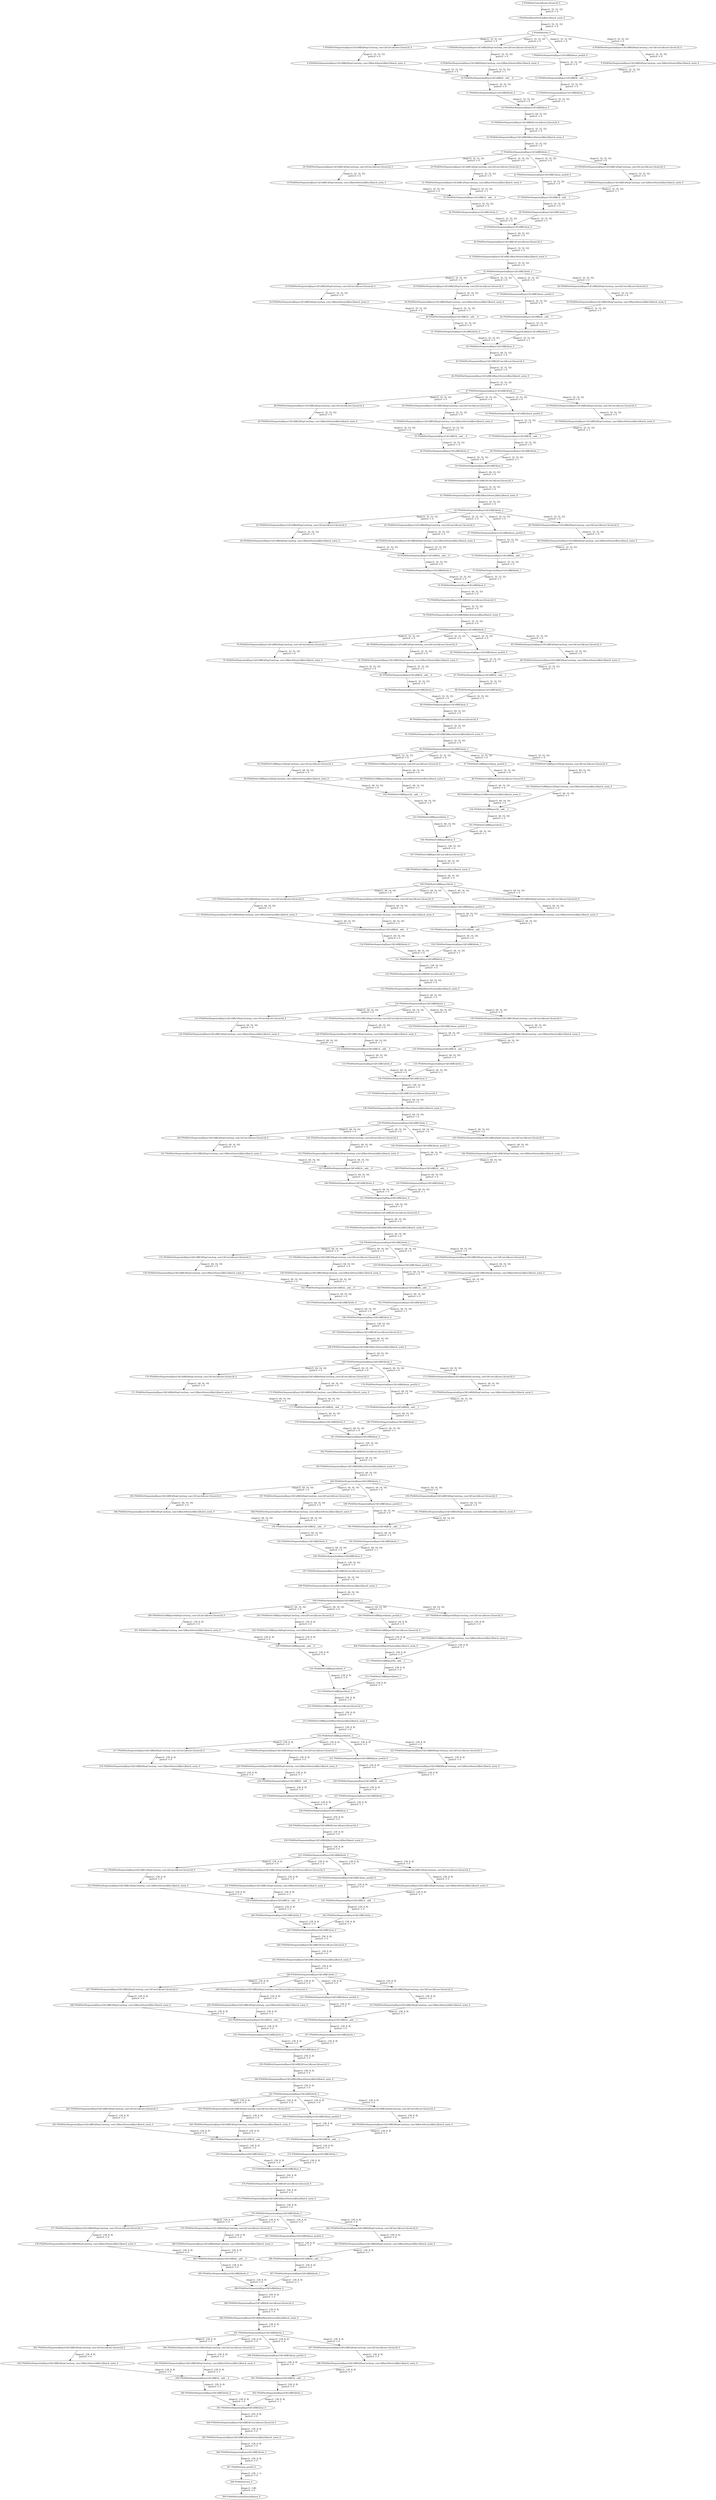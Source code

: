 strict digraph  {
"0 PNASNet/Conv2d[conv1]/conv2d_0" [id=0, type=conv2d];
"1 PNASNet/BatchNorm2d[bn1]/batch_norm_0" [id=1, type=batch_norm];
"2 PNASNet/relu_0" [id=2, type=relu];
"3 PNASNet/Sequential[layer1]/CellB[0]/SepConv[sep_conv1]/Conv2d[conv1]/conv2d_0" [id=3, type=conv2d];
"4 PNASNet/Sequential[layer1]/CellB[0]/SepConv[sep_conv1]/BatchNorm2d[bn1]/batch_norm_0" [id=4, type=batch_norm];
"5 PNASNet/Sequential[layer1]/CellB[0]/SepConv[sep_conv2]/Conv2d[conv1]/conv2d_0" [id=5, type=conv2d];
"6 PNASNet/Sequential[layer1]/CellB[0]/SepConv[sep_conv2]/BatchNorm2d[bn1]/batch_norm_0" [id=6, type=batch_norm];
"7 PNASNet/Sequential[layer1]/CellB[0]/max_pool2d_0" [id=7, type=max_pool2d];
"8 PNASNet/Sequential[layer1]/CellB[0]/SepConv[sep_conv3]/Conv2d[conv1]/conv2d_0" [id=8, type=conv2d];
"9 PNASNet/Sequential[layer1]/CellB[0]/SepConv[sep_conv3]/BatchNorm2d[bn1]/batch_norm_0" [id=9, type=batch_norm];
"10 PNASNet/Sequential[layer1]/CellB[0]/__add___0" [id=10, type=__add__];
"11 PNASNet/Sequential[layer1]/CellB[0]/relu_0" [id=11, type=relu];
"12 PNASNet/Sequential[layer1]/CellB[0]/__add___1" [id=12, type=__add__];
"13 PNASNet/Sequential[layer1]/CellB[0]/relu_1" [id=13, type=relu];
"14 PNASNet/Sequential[layer1]/CellB[0]/cat_0" [id=14, type=cat];
"15 PNASNet/Sequential[layer1]/CellB[0]/Conv2d[conv2]/conv2d_0" [id=15, type=conv2d];
"16 PNASNet/Sequential[layer1]/CellB[0]/BatchNorm2d[bn2]/batch_norm_0" [id=16, type=batch_norm];
"17 PNASNet/Sequential[layer1]/CellB[0]/relu_2" [id=17, type=relu];
"18 PNASNet/Sequential[layer1]/CellB[1]/SepConv[sep_conv1]/Conv2d[conv1]/conv2d_0" [id=18, type=conv2d];
"19 PNASNet/Sequential[layer1]/CellB[1]/SepConv[sep_conv1]/BatchNorm2d[bn1]/batch_norm_0" [id=19, type=batch_norm];
"20 PNASNet/Sequential[layer1]/CellB[1]/SepConv[sep_conv2]/Conv2d[conv1]/conv2d_0" [id=20, type=conv2d];
"21 PNASNet/Sequential[layer1]/CellB[1]/SepConv[sep_conv2]/BatchNorm2d[bn1]/batch_norm_0" [id=21, type=batch_norm];
"22 PNASNet/Sequential[layer1]/CellB[1]/max_pool2d_0" [id=22, type=max_pool2d];
"23 PNASNet/Sequential[layer1]/CellB[1]/SepConv[sep_conv3]/Conv2d[conv1]/conv2d_0" [id=23, type=conv2d];
"24 PNASNet/Sequential[layer1]/CellB[1]/SepConv[sep_conv3]/BatchNorm2d[bn1]/batch_norm_0" [id=24, type=batch_norm];
"25 PNASNet/Sequential[layer1]/CellB[1]/__add___0" [id=25, type=__add__];
"26 PNASNet/Sequential[layer1]/CellB[1]/relu_0" [id=26, type=relu];
"27 PNASNet/Sequential[layer1]/CellB[1]/__add___1" [id=27, type=__add__];
"28 PNASNet/Sequential[layer1]/CellB[1]/relu_1" [id=28, type=relu];
"29 PNASNet/Sequential[layer1]/CellB[1]/cat_0" [id=29, type=cat];
"30 PNASNet/Sequential[layer1]/CellB[1]/Conv2d[conv2]/conv2d_0" [id=30, type=conv2d];
"31 PNASNet/Sequential[layer1]/CellB[1]/BatchNorm2d[bn2]/batch_norm_0" [id=31, type=batch_norm];
"32 PNASNet/Sequential[layer1]/CellB[1]/relu_2" [id=32, type=relu];
"33 PNASNet/Sequential[layer1]/CellB[2]/SepConv[sep_conv1]/Conv2d[conv1]/conv2d_0" [id=33, type=conv2d];
"34 PNASNet/Sequential[layer1]/CellB[2]/SepConv[sep_conv1]/BatchNorm2d[bn1]/batch_norm_0" [id=34, type=batch_norm];
"35 PNASNet/Sequential[layer1]/CellB[2]/SepConv[sep_conv2]/Conv2d[conv1]/conv2d_0" [id=35, type=conv2d];
"36 PNASNet/Sequential[layer1]/CellB[2]/SepConv[sep_conv2]/BatchNorm2d[bn1]/batch_norm_0" [id=36, type=batch_norm];
"37 PNASNet/Sequential[layer1]/CellB[2]/max_pool2d_0" [id=37, type=max_pool2d];
"38 PNASNet/Sequential[layer1]/CellB[2]/SepConv[sep_conv3]/Conv2d[conv1]/conv2d_0" [id=38, type=conv2d];
"39 PNASNet/Sequential[layer1]/CellB[2]/SepConv[sep_conv3]/BatchNorm2d[bn1]/batch_norm_0" [id=39, type=batch_norm];
"40 PNASNet/Sequential[layer1]/CellB[2]/__add___0" [id=40, type=__add__];
"41 PNASNet/Sequential[layer1]/CellB[2]/relu_0" [id=41, type=relu];
"42 PNASNet/Sequential[layer1]/CellB[2]/__add___1" [id=42, type=__add__];
"43 PNASNet/Sequential[layer1]/CellB[2]/relu_1" [id=43, type=relu];
"44 PNASNet/Sequential[layer1]/CellB[2]/cat_0" [id=44, type=cat];
"45 PNASNet/Sequential[layer1]/CellB[2]/Conv2d[conv2]/conv2d_0" [id=45, type=conv2d];
"46 PNASNet/Sequential[layer1]/CellB[2]/BatchNorm2d[bn2]/batch_norm_0" [id=46, type=batch_norm];
"47 PNASNet/Sequential[layer1]/CellB[2]/relu_2" [id=47, type=relu];
"48 PNASNet/Sequential[layer1]/CellB[3]/SepConv[sep_conv1]/Conv2d[conv1]/conv2d_0" [id=48, type=conv2d];
"49 PNASNet/Sequential[layer1]/CellB[3]/SepConv[sep_conv1]/BatchNorm2d[bn1]/batch_norm_0" [id=49, type=batch_norm];
"50 PNASNet/Sequential[layer1]/CellB[3]/SepConv[sep_conv2]/Conv2d[conv1]/conv2d_0" [id=50, type=conv2d];
"51 PNASNet/Sequential[layer1]/CellB[3]/SepConv[sep_conv2]/BatchNorm2d[bn1]/batch_norm_0" [id=51, type=batch_norm];
"52 PNASNet/Sequential[layer1]/CellB[3]/max_pool2d_0" [id=52, type=max_pool2d];
"53 PNASNet/Sequential[layer1]/CellB[3]/SepConv[sep_conv3]/Conv2d[conv1]/conv2d_0" [id=53, type=conv2d];
"54 PNASNet/Sequential[layer1]/CellB[3]/SepConv[sep_conv3]/BatchNorm2d[bn1]/batch_norm_0" [id=54, type=batch_norm];
"55 PNASNet/Sequential[layer1]/CellB[3]/__add___0" [id=55, type=__add__];
"56 PNASNet/Sequential[layer1]/CellB[3]/relu_0" [id=56, type=relu];
"57 PNASNet/Sequential[layer1]/CellB[3]/__add___1" [id=57, type=__add__];
"58 PNASNet/Sequential[layer1]/CellB[3]/relu_1" [id=58, type=relu];
"59 PNASNet/Sequential[layer1]/CellB[3]/cat_0" [id=59, type=cat];
"60 PNASNet/Sequential[layer1]/CellB[3]/Conv2d[conv2]/conv2d_0" [id=60, type=conv2d];
"61 PNASNet/Sequential[layer1]/CellB[3]/BatchNorm2d[bn2]/batch_norm_0" [id=61, type=batch_norm];
"62 PNASNet/Sequential[layer1]/CellB[3]/relu_2" [id=62, type=relu];
"63 PNASNet/Sequential[layer1]/CellB[4]/SepConv[sep_conv1]/Conv2d[conv1]/conv2d_0" [id=63, type=conv2d];
"64 PNASNet/Sequential[layer1]/CellB[4]/SepConv[sep_conv1]/BatchNorm2d[bn1]/batch_norm_0" [id=64, type=batch_norm];
"65 PNASNet/Sequential[layer1]/CellB[4]/SepConv[sep_conv2]/Conv2d[conv1]/conv2d_0" [id=65, type=conv2d];
"66 PNASNet/Sequential[layer1]/CellB[4]/SepConv[sep_conv2]/BatchNorm2d[bn1]/batch_norm_0" [id=66, type=batch_norm];
"67 PNASNet/Sequential[layer1]/CellB[4]/max_pool2d_0" [id=67, type=max_pool2d];
"68 PNASNet/Sequential[layer1]/CellB[4]/SepConv[sep_conv3]/Conv2d[conv1]/conv2d_0" [id=68, type=conv2d];
"69 PNASNet/Sequential[layer1]/CellB[4]/SepConv[sep_conv3]/BatchNorm2d[bn1]/batch_norm_0" [id=69, type=batch_norm];
"70 PNASNet/Sequential[layer1]/CellB[4]/__add___0" [id=70, type=__add__];
"71 PNASNet/Sequential[layer1]/CellB[4]/relu_0" [id=71, type=relu];
"72 PNASNet/Sequential[layer1]/CellB[4]/__add___1" [id=72, type=__add__];
"73 PNASNet/Sequential[layer1]/CellB[4]/relu_1" [id=73, type=relu];
"74 PNASNet/Sequential[layer1]/CellB[4]/cat_0" [id=74, type=cat];
"75 PNASNet/Sequential[layer1]/CellB[4]/Conv2d[conv2]/conv2d_0" [id=75, type=conv2d];
"76 PNASNet/Sequential[layer1]/CellB[4]/BatchNorm2d[bn2]/batch_norm_0" [id=76, type=batch_norm];
"77 PNASNet/Sequential[layer1]/CellB[4]/relu_2" [id=77, type=relu];
"78 PNASNet/Sequential[layer1]/CellB[5]/SepConv[sep_conv1]/Conv2d[conv1]/conv2d_0" [id=78, type=conv2d];
"79 PNASNet/Sequential[layer1]/CellB[5]/SepConv[sep_conv1]/BatchNorm2d[bn1]/batch_norm_0" [id=79, type=batch_norm];
"80 PNASNet/Sequential[layer1]/CellB[5]/SepConv[sep_conv2]/Conv2d[conv1]/conv2d_0" [id=80, type=conv2d];
"81 PNASNet/Sequential[layer1]/CellB[5]/SepConv[sep_conv2]/BatchNorm2d[bn1]/batch_norm_0" [id=81, type=batch_norm];
"82 PNASNet/Sequential[layer1]/CellB[5]/max_pool2d_0" [id=82, type=max_pool2d];
"83 PNASNet/Sequential[layer1]/CellB[5]/SepConv[sep_conv3]/Conv2d[conv1]/conv2d_0" [id=83, type=conv2d];
"84 PNASNet/Sequential[layer1]/CellB[5]/SepConv[sep_conv3]/BatchNorm2d[bn1]/batch_norm_0" [id=84, type=batch_norm];
"85 PNASNet/Sequential[layer1]/CellB[5]/__add___0" [id=85, type=__add__];
"86 PNASNet/Sequential[layer1]/CellB[5]/relu_0" [id=86, type=relu];
"87 PNASNet/Sequential[layer1]/CellB[5]/__add___1" [id=87, type=__add__];
"88 PNASNet/Sequential[layer1]/CellB[5]/relu_1" [id=88, type=relu];
"89 PNASNet/Sequential[layer1]/CellB[5]/cat_0" [id=89, type=cat];
"90 PNASNet/Sequential[layer1]/CellB[5]/Conv2d[conv2]/conv2d_0" [id=90, type=conv2d];
"91 PNASNet/Sequential[layer1]/CellB[5]/BatchNorm2d[bn2]/batch_norm_0" [id=91, type=batch_norm];
"92 PNASNet/Sequential[layer1]/CellB[5]/relu_2" [id=92, type=relu];
"93 PNASNet/CellB[layer2]/SepConv[sep_conv1]/Conv2d[conv1]/conv2d_0" [id=93, type=conv2d];
"94 PNASNet/CellB[layer2]/SepConv[sep_conv1]/BatchNorm2d[bn1]/batch_norm_0" [id=94, type=batch_norm];
"95 PNASNet/CellB[layer2]/SepConv[sep_conv2]/Conv2d[conv1]/conv2d_0" [id=95, type=conv2d];
"96 PNASNet/CellB[layer2]/SepConv[sep_conv2]/BatchNorm2d[bn1]/batch_norm_0" [id=96, type=batch_norm];
"97 PNASNet/CellB[layer2]/max_pool2d_0" [id=97, type=max_pool2d];
"98 PNASNet/CellB[layer2]/Conv2d[conv1]/conv2d_0" [id=98, type=conv2d];
"99 PNASNet/CellB[layer2]/BatchNorm2d[bn1]/batch_norm_0" [id=99, type=batch_norm];
"100 PNASNet/CellB[layer2]/SepConv[sep_conv3]/Conv2d[conv1]/conv2d_0" [id=100, type=conv2d];
"101 PNASNet/CellB[layer2]/SepConv[sep_conv3]/BatchNorm2d[bn1]/batch_norm_0" [id=101, type=batch_norm];
"102 PNASNet/CellB[layer2]/__add___0" [id=102, type=__add__];
"103 PNASNet/CellB[layer2]/relu_0" [id=103, type=relu];
"104 PNASNet/CellB[layer2]/__add___1" [id=104, type=__add__];
"105 PNASNet/CellB[layer2]/relu_1" [id=105, type=relu];
"106 PNASNet/CellB[layer2]/cat_0" [id=106, type=cat];
"107 PNASNet/CellB[layer2]/Conv2d[conv2]/conv2d_0" [id=107, type=conv2d];
"108 PNASNet/CellB[layer2]/BatchNorm2d[bn2]/batch_norm_0" [id=108, type=batch_norm];
"109 PNASNet/CellB[layer2]/relu_2" [id=109, type=relu];
"110 PNASNet/Sequential[layer3]/CellB[0]/SepConv[sep_conv1]/Conv2d[conv1]/conv2d_0" [id=110, type=conv2d];
"111 PNASNet/Sequential[layer3]/CellB[0]/SepConv[sep_conv1]/BatchNorm2d[bn1]/batch_norm_0" [id=111, type=batch_norm];
"112 PNASNet/Sequential[layer3]/CellB[0]/SepConv[sep_conv2]/Conv2d[conv1]/conv2d_0" [id=112, type=conv2d];
"113 PNASNet/Sequential[layer3]/CellB[0]/SepConv[sep_conv2]/BatchNorm2d[bn1]/batch_norm_0" [id=113, type=batch_norm];
"114 PNASNet/Sequential[layer3]/CellB[0]/max_pool2d_0" [id=114, type=max_pool2d];
"115 PNASNet/Sequential[layer3]/CellB[0]/SepConv[sep_conv3]/Conv2d[conv1]/conv2d_0" [id=115, type=conv2d];
"116 PNASNet/Sequential[layer3]/CellB[0]/SepConv[sep_conv3]/BatchNorm2d[bn1]/batch_norm_0" [id=116, type=batch_norm];
"117 PNASNet/Sequential[layer3]/CellB[0]/__add___0" [id=117, type=__add__];
"118 PNASNet/Sequential[layer3]/CellB[0]/relu_0" [id=118, type=relu];
"119 PNASNet/Sequential[layer3]/CellB[0]/__add___1" [id=119, type=__add__];
"120 PNASNet/Sequential[layer3]/CellB[0]/relu_1" [id=120, type=relu];
"121 PNASNet/Sequential[layer3]/CellB[0]/cat_0" [id=121, type=cat];
"122 PNASNet/Sequential[layer3]/CellB[0]/Conv2d[conv2]/conv2d_0" [id=122, type=conv2d];
"123 PNASNet/Sequential[layer3]/CellB[0]/BatchNorm2d[bn2]/batch_norm_0" [id=123, type=batch_norm];
"124 PNASNet/Sequential[layer3]/CellB[0]/relu_2" [id=124, type=relu];
"125 PNASNet/Sequential[layer3]/CellB[1]/SepConv[sep_conv1]/Conv2d[conv1]/conv2d_0" [id=125, type=conv2d];
"126 PNASNet/Sequential[layer3]/CellB[1]/SepConv[sep_conv1]/BatchNorm2d[bn1]/batch_norm_0" [id=126, type=batch_norm];
"127 PNASNet/Sequential[layer3]/CellB[1]/SepConv[sep_conv2]/Conv2d[conv1]/conv2d_0" [id=127, type=conv2d];
"128 PNASNet/Sequential[layer3]/CellB[1]/SepConv[sep_conv2]/BatchNorm2d[bn1]/batch_norm_0" [id=128, type=batch_norm];
"129 PNASNet/Sequential[layer3]/CellB[1]/max_pool2d_0" [id=129, type=max_pool2d];
"130 PNASNet/Sequential[layer3]/CellB[1]/SepConv[sep_conv3]/Conv2d[conv1]/conv2d_0" [id=130, type=conv2d];
"131 PNASNet/Sequential[layer3]/CellB[1]/SepConv[sep_conv3]/BatchNorm2d[bn1]/batch_norm_0" [id=131, type=batch_norm];
"132 PNASNet/Sequential[layer3]/CellB[1]/__add___0" [id=132, type=__add__];
"133 PNASNet/Sequential[layer3]/CellB[1]/relu_0" [id=133, type=relu];
"134 PNASNet/Sequential[layer3]/CellB[1]/__add___1" [id=134, type=__add__];
"135 PNASNet/Sequential[layer3]/CellB[1]/relu_1" [id=135, type=relu];
"136 PNASNet/Sequential[layer3]/CellB[1]/cat_0" [id=136, type=cat];
"137 PNASNet/Sequential[layer3]/CellB[1]/Conv2d[conv2]/conv2d_0" [id=137, type=conv2d];
"138 PNASNet/Sequential[layer3]/CellB[1]/BatchNorm2d[bn2]/batch_norm_0" [id=138, type=batch_norm];
"139 PNASNet/Sequential[layer3]/CellB[1]/relu_2" [id=139, type=relu];
"140 PNASNet/Sequential[layer3]/CellB[2]/SepConv[sep_conv1]/Conv2d[conv1]/conv2d_0" [id=140, type=conv2d];
"141 PNASNet/Sequential[layer3]/CellB[2]/SepConv[sep_conv1]/BatchNorm2d[bn1]/batch_norm_0" [id=141, type=batch_norm];
"142 PNASNet/Sequential[layer3]/CellB[2]/SepConv[sep_conv2]/Conv2d[conv1]/conv2d_0" [id=142, type=conv2d];
"143 PNASNet/Sequential[layer3]/CellB[2]/SepConv[sep_conv2]/BatchNorm2d[bn1]/batch_norm_0" [id=143, type=batch_norm];
"144 PNASNet/Sequential[layer3]/CellB[2]/max_pool2d_0" [id=144, type=max_pool2d];
"145 PNASNet/Sequential[layer3]/CellB[2]/SepConv[sep_conv3]/Conv2d[conv1]/conv2d_0" [id=145, type=conv2d];
"146 PNASNet/Sequential[layer3]/CellB[2]/SepConv[sep_conv3]/BatchNorm2d[bn1]/batch_norm_0" [id=146, type=batch_norm];
"147 PNASNet/Sequential[layer3]/CellB[2]/__add___0" [id=147, type=__add__];
"148 PNASNet/Sequential[layer3]/CellB[2]/relu_0" [id=148, type=relu];
"149 PNASNet/Sequential[layer3]/CellB[2]/__add___1" [id=149, type=__add__];
"150 PNASNet/Sequential[layer3]/CellB[2]/relu_1" [id=150, type=relu];
"151 PNASNet/Sequential[layer3]/CellB[2]/cat_0" [id=151, type=cat];
"152 PNASNet/Sequential[layer3]/CellB[2]/Conv2d[conv2]/conv2d_0" [id=152, type=conv2d];
"153 PNASNet/Sequential[layer3]/CellB[2]/BatchNorm2d[bn2]/batch_norm_0" [id=153, type=batch_norm];
"154 PNASNet/Sequential[layer3]/CellB[2]/relu_2" [id=154, type=relu];
"155 PNASNet/Sequential[layer3]/CellB[3]/SepConv[sep_conv1]/Conv2d[conv1]/conv2d_0" [id=155, type=conv2d];
"156 PNASNet/Sequential[layer3]/CellB[3]/SepConv[sep_conv1]/BatchNorm2d[bn1]/batch_norm_0" [id=156, type=batch_norm];
"157 PNASNet/Sequential[layer3]/CellB[3]/SepConv[sep_conv2]/Conv2d[conv1]/conv2d_0" [id=157, type=conv2d];
"158 PNASNet/Sequential[layer3]/CellB[3]/SepConv[sep_conv2]/BatchNorm2d[bn1]/batch_norm_0" [id=158, type=batch_norm];
"159 PNASNet/Sequential[layer3]/CellB[3]/max_pool2d_0" [id=159, type=max_pool2d];
"160 PNASNet/Sequential[layer3]/CellB[3]/SepConv[sep_conv3]/Conv2d[conv1]/conv2d_0" [id=160, type=conv2d];
"161 PNASNet/Sequential[layer3]/CellB[3]/SepConv[sep_conv3]/BatchNorm2d[bn1]/batch_norm_0" [id=161, type=batch_norm];
"162 PNASNet/Sequential[layer3]/CellB[3]/__add___0" [id=162, type=__add__];
"163 PNASNet/Sequential[layer3]/CellB[3]/relu_0" [id=163, type=relu];
"164 PNASNet/Sequential[layer3]/CellB[3]/__add___1" [id=164, type=__add__];
"165 PNASNet/Sequential[layer3]/CellB[3]/relu_1" [id=165, type=relu];
"166 PNASNet/Sequential[layer3]/CellB[3]/cat_0" [id=166, type=cat];
"167 PNASNet/Sequential[layer3]/CellB[3]/Conv2d[conv2]/conv2d_0" [id=167, type=conv2d];
"168 PNASNet/Sequential[layer3]/CellB[3]/BatchNorm2d[bn2]/batch_norm_0" [id=168, type=batch_norm];
"169 PNASNet/Sequential[layer3]/CellB[3]/relu_2" [id=169, type=relu];
"170 PNASNet/Sequential[layer3]/CellB[4]/SepConv[sep_conv1]/Conv2d[conv1]/conv2d_0" [id=170, type=conv2d];
"171 PNASNet/Sequential[layer3]/CellB[4]/SepConv[sep_conv1]/BatchNorm2d[bn1]/batch_norm_0" [id=171, type=batch_norm];
"172 PNASNet/Sequential[layer3]/CellB[4]/SepConv[sep_conv2]/Conv2d[conv1]/conv2d_0" [id=172, type=conv2d];
"173 PNASNet/Sequential[layer3]/CellB[4]/SepConv[sep_conv2]/BatchNorm2d[bn1]/batch_norm_0" [id=173, type=batch_norm];
"174 PNASNet/Sequential[layer3]/CellB[4]/max_pool2d_0" [id=174, type=max_pool2d];
"175 PNASNet/Sequential[layer3]/CellB[4]/SepConv[sep_conv3]/Conv2d[conv1]/conv2d_0" [id=175, type=conv2d];
"176 PNASNet/Sequential[layer3]/CellB[4]/SepConv[sep_conv3]/BatchNorm2d[bn1]/batch_norm_0" [id=176, type=batch_norm];
"177 PNASNet/Sequential[layer3]/CellB[4]/__add___0" [id=177, type=__add__];
"178 PNASNet/Sequential[layer3]/CellB[4]/relu_0" [id=178, type=relu];
"179 PNASNet/Sequential[layer3]/CellB[4]/__add___1" [id=179, type=__add__];
"180 PNASNet/Sequential[layer3]/CellB[4]/relu_1" [id=180, type=relu];
"181 PNASNet/Sequential[layer3]/CellB[4]/cat_0" [id=181, type=cat];
"182 PNASNet/Sequential[layer3]/CellB[4]/Conv2d[conv2]/conv2d_0" [id=182, type=conv2d];
"183 PNASNet/Sequential[layer3]/CellB[4]/BatchNorm2d[bn2]/batch_norm_0" [id=183, type=batch_norm];
"184 PNASNet/Sequential[layer3]/CellB[4]/relu_2" [id=184, type=relu];
"185 PNASNet/Sequential[layer3]/CellB[5]/SepConv[sep_conv1]/Conv2d[conv1]/conv2d_0" [id=185, type=conv2d];
"186 PNASNet/Sequential[layer3]/CellB[5]/SepConv[sep_conv1]/BatchNorm2d[bn1]/batch_norm_0" [id=186, type=batch_norm];
"187 PNASNet/Sequential[layer3]/CellB[5]/SepConv[sep_conv2]/Conv2d[conv1]/conv2d_0" [id=187, type=conv2d];
"188 PNASNet/Sequential[layer3]/CellB[5]/SepConv[sep_conv2]/BatchNorm2d[bn1]/batch_norm_0" [id=188, type=batch_norm];
"189 PNASNet/Sequential[layer3]/CellB[5]/max_pool2d_0" [id=189, type=max_pool2d];
"190 PNASNet/Sequential[layer3]/CellB[5]/SepConv[sep_conv3]/Conv2d[conv1]/conv2d_0" [id=190, type=conv2d];
"191 PNASNet/Sequential[layer3]/CellB[5]/SepConv[sep_conv3]/BatchNorm2d[bn1]/batch_norm_0" [id=191, type=batch_norm];
"192 PNASNet/Sequential[layer3]/CellB[5]/__add___0" [id=192, type=__add__];
"193 PNASNet/Sequential[layer3]/CellB[5]/relu_0" [id=193, type=relu];
"194 PNASNet/Sequential[layer3]/CellB[5]/__add___1" [id=194, type=__add__];
"195 PNASNet/Sequential[layer3]/CellB[5]/relu_1" [id=195, type=relu];
"196 PNASNet/Sequential[layer3]/CellB[5]/cat_0" [id=196, type=cat];
"197 PNASNet/Sequential[layer3]/CellB[5]/Conv2d[conv2]/conv2d_0" [id=197, type=conv2d];
"198 PNASNet/Sequential[layer3]/CellB[5]/BatchNorm2d[bn2]/batch_norm_0" [id=198, type=batch_norm];
"199 PNASNet/Sequential[layer3]/CellB[5]/relu_2" [id=199, type=relu];
"200 PNASNet/CellB[layer4]/SepConv[sep_conv1]/Conv2d[conv1]/conv2d_0" [id=200, type=conv2d];
"201 PNASNet/CellB[layer4]/SepConv[sep_conv1]/BatchNorm2d[bn1]/batch_norm_0" [id=201, type=batch_norm];
"202 PNASNet/CellB[layer4]/SepConv[sep_conv2]/Conv2d[conv1]/conv2d_0" [id=202, type=conv2d];
"203 PNASNet/CellB[layer4]/SepConv[sep_conv2]/BatchNorm2d[bn1]/batch_norm_0" [id=203, type=batch_norm];
"204 PNASNet/CellB[layer4]/max_pool2d_0" [id=204, type=max_pool2d];
"205 PNASNet/CellB[layer4]/Conv2d[conv1]/conv2d_0" [id=205, type=conv2d];
"206 PNASNet/CellB[layer4]/BatchNorm2d[bn1]/batch_norm_0" [id=206, type=batch_norm];
"207 PNASNet/CellB[layer4]/SepConv[sep_conv3]/Conv2d[conv1]/conv2d_0" [id=207, type=conv2d];
"208 PNASNet/CellB[layer4]/SepConv[sep_conv3]/BatchNorm2d[bn1]/batch_norm_0" [id=208, type=batch_norm];
"209 PNASNet/CellB[layer4]/__add___0" [id=209, type=__add__];
"210 PNASNet/CellB[layer4]/relu_0" [id=210, type=relu];
"211 PNASNet/CellB[layer4]/__add___1" [id=211, type=__add__];
"212 PNASNet/CellB[layer4]/relu_1" [id=212, type=relu];
"213 PNASNet/CellB[layer4]/cat_0" [id=213, type=cat];
"214 PNASNet/CellB[layer4]/Conv2d[conv2]/conv2d_0" [id=214, type=conv2d];
"215 PNASNet/CellB[layer4]/BatchNorm2d[bn2]/batch_norm_0" [id=215, type=batch_norm];
"216 PNASNet/CellB[layer4]/relu_2" [id=216, type=relu];
"217 PNASNet/Sequential[layer5]/CellB[0]/SepConv[sep_conv1]/Conv2d[conv1]/conv2d_0" [id=217, type=conv2d];
"218 PNASNet/Sequential[layer5]/CellB[0]/SepConv[sep_conv1]/BatchNorm2d[bn1]/batch_norm_0" [id=218, type=batch_norm];
"219 PNASNet/Sequential[layer5]/CellB[0]/SepConv[sep_conv2]/Conv2d[conv1]/conv2d_0" [id=219, type=conv2d];
"220 PNASNet/Sequential[layer5]/CellB[0]/SepConv[sep_conv2]/BatchNorm2d[bn1]/batch_norm_0" [id=220, type=batch_norm];
"221 PNASNet/Sequential[layer5]/CellB[0]/max_pool2d_0" [id=221, type=max_pool2d];
"222 PNASNet/Sequential[layer5]/CellB[0]/SepConv[sep_conv3]/Conv2d[conv1]/conv2d_0" [id=222, type=conv2d];
"223 PNASNet/Sequential[layer5]/CellB[0]/SepConv[sep_conv3]/BatchNorm2d[bn1]/batch_norm_0" [id=223, type=batch_norm];
"224 PNASNet/Sequential[layer5]/CellB[0]/__add___0" [id=224, type=__add__];
"225 PNASNet/Sequential[layer5]/CellB[0]/relu_0" [id=225, type=relu];
"226 PNASNet/Sequential[layer5]/CellB[0]/__add___1" [id=226, type=__add__];
"227 PNASNet/Sequential[layer5]/CellB[0]/relu_1" [id=227, type=relu];
"228 PNASNet/Sequential[layer5]/CellB[0]/cat_0" [id=228, type=cat];
"229 PNASNet/Sequential[layer5]/CellB[0]/Conv2d[conv2]/conv2d_0" [id=229, type=conv2d];
"230 PNASNet/Sequential[layer5]/CellB[0]/BatchNorm2d[bn2]/batch_norm_0" [id=230, type=batch_norm];
"231 PNASNet/Sequential[layer5]/CellB[0]/relu_2" [id=231, type=relu];
"232 PNASNet/Sequential[layer5]/CellB[1]/SepConv[sep_conv1]/Conv2d[conv1]/conv2d_0" [id=232, type=conv2d];
"233 PNASNet/Sequential[layer5]/CellB[1]/SepConv[sep_conv1]/BatchNorm2d[bn1]/batch_norm_0" [id=233, type=batch_norm];
"234 PNASNet/Sequential[layer5]/CellB[1]/SepConv[sep_conv2]/Conv2d[conv1]/conv2d_0" [id=234, type=conv2d];
"235 PNASNet/Sequential[layer5]/CellB[1]/SepConv[sep_conv2]/BatchNorm2d[bn1]/batch_norm_0" [id=235, type=batch_norm];
"236 PNASNet/Sequential[layer5]/CellB[1]/max_pool2d_0" [id=236, type=max_pool2d];
"237 PNASNet/Sequential[layer5]/CellB[1]/SepConv[sep_conv3]/Conv2d[conv1]/conv2d_0" [id=237, type=conv2d];
"238 PNASNet/Sequential[layer5]/CellB[1]/SepConv[sep_conv3]/BatchNorm2d[bn1]/batch_norm_0" [id=238, type=batch_norm];
"239 PNASNet/Sequential[layer5]/CellB[1]/__add___0" [id=239, type=__add__];
"240 PNASNet/Sequential[layer5]/CellB[1]/relu_0" [id=240, type=relu];
"241 PNASNet/Sequential[layer5]/CellB[1]/__add___1" [id=241, type=__add__];
"242 PNASNet/Sequential[layer5]/CellB[1]/relu_1" [id=242, type=relu];
"243 PNASNet/Sequential[layer5]/CellB[1]/cat_0" [id=243, type=cat];
"244 PNASNet/Sequential[layer5]/CellB[1]/Conv2d[conv2]/conv2d_0" [id=244, type=conv2d];
"245 PNASNet/Sequential[layer5]/CellB[1]/BatchNorm2d[bn2]/batch_norm_0" [id=245, type=batch_norm];
"246 PNASNet/Sequential[layer5]/CellB[1]/relu_2" [id=246, type=relu];
"247 PNASNet/Sequential[layer5]/CellB[2]/SepConv[sep_conv1]/Conv2d[conv1]/conv2d_0" [id=247, type=conv2d];
"248 PNASNet/Sequential[layer5]/CellB[2]/SepConv[sep_conv1]/BatchNorm2d[bn1]/batch_norm_0" [id=248, type=batch_norm];
"249 PNASNet/Sequential[layer5]/CellB[2]/SepConv[sep_conv2]/Conv2d[conv1]/conv2d_0" [id=249, type=conv2d];
"250 PNASNet/Sequential[layer5]/CellB[2]/SepConv[sep_conv2]/BatchNorm2d[bn1]/batch_norm_0" [id=250, type=batch_norm];
"251 PNASNet/Sequential[layer5]/CellB[2]/max_pool2d_0" [id=251, type=max_pool2d];
"252 PNASNet/Sequential[layer5]/CellB[2]/SepConv[sep_conv3]/Conv2d[conv1]/conv2d_0" [id=252, type=conv2d];
"253 PNASNet/Sequential[layer5]/CellB[2]/SepConv[sep_conv3]/BatchNorm2d[bn1]/batch_norm_0" [id=253, type=batch_norm];
"254 PNASNet/Sequential[layer5]/CellB[2]/__add___0" [id=254, type=__add__];
"255 PNASNet/Sequential[layer5]/CellB[2]/relu_0" [id=255, type=relu];
"256 PNASNet/Sequential[layer5]/CellB[2]/__add___1" [id=256, type=__add__];
"257 PNASNet/Sequential[layer5]/CellB[2]/relu_1" [id=257, type=relu];
"258 PNASNet/Sequential[layer5]/CellB[2]/cat_0" [id=258, type=cat];
"259 PNASNet/Sequential[layer5]/CellB[2]/Conv2d[conv2]/conv2d_0" [id=259, type=conv2d];
"260 PNASNet/Sequential[layer5]/CellB[2]/BatchNorm2d[bn2]/batch_norm_0" [id=260, type=batch_norm];
"261 PNASNet/Sequential[layer5]/CellB[2]/relu_2" [id=261, type=relu];
"262 PNASNet/Sequential[layer5]/CellB[3]/SepConv[sep_conv1]/Conv2d[conv1]/conv2d_0" [id=262, type=conv2d];
"263 PNASNet/Sequential[layer5]/CellB[3]/SepConv[sep_conv1]/BatchNorm2d[bn1]/batch_norm_0" [id=263, type=batch_norm];
"264 PNASNet/Sequential[layer5]/CellB[3]/SepConv[sep_conv2]/Conv2d[conv1]/conv2d_0" [id=264, type=conv2d];
"265 PNASNet/Sequential[layer5]/CellB[3]/SepConv[sep_conv2]/BatchNorm2d[bn1]/batch_norm_0" [id=265, type=batch_norm];
"266 PNASNet/Sequential[layer5]/CellB[3]/max_pool2d_0" [id=266, type=max_pool2d];
"267 PNASNet/Sequential[layer5]/CellB[3]/SepConv[sep_conv3]/Conv2d[conv1]/conv2d_0" [id=267, type=conv2d];
"268 PNASNet/Sequential[layer5]/CellB[3]/SepConv[sep_conv3]/BatchNorm2d[bn1]/batch_norm_0" [id=268, type=batch_norm];
"269 PNASNet/Sequential[layer5]/CellB[3]/__add___0" [id=269, type=__add__];
"270 PNASNet/Sequential[layer5]/CellB[3]/relu_0" [id=270, type=relu];
"271 PNASNet/Sequential[layer5]/CellB[3]/__add___1" [id=271, type=__add__];
"272 PNASNet/Sequential[layer5]/CellB[3]/relu_1" [id=272, type=relu];
"273 PNASNet/Sequential[layer5]/CellB[3]/cat_0" [id=273, type=cat];
"274 PNASNet/Sequential[layer5]/CellB[3]/Conv2d[conv2]/conv2d_0" [id=274, type=conv2d];
"275 PNASNet/Sequential[layer5]/CellB[3]/BatchNorm2d[bn2]/batch_norm_0" [id=275, type=batch_norm];
"276 PNASNet/Sequential[layer5]/CellB[3]/relu_2" [id=276, type=relu];
"277 PNASNet/Sequential[layer5]/CellB[4]/SepConv[sep_conv1]/Conv2d[conv1]/conv2d_0" [id=277, type=conv2d];
"278 PNASNet/Sequential[layer5]/CellB[4]/SepConv[sep_conv1]/BatchNorm2d[bn1]/batch_norm_0" [id=278, type=batch_norm];
"279 PNASNet/Sequential[layer5]/CellB[4]/SepConv[sep_conv2]/Conv2d[conv1]/conv2d_0" [id=279, type=conv2d];
"280 PNASNet/Sequential[layer5]/CellB[4]/SepConv[sep_conv2]/BatchNorm2d[bn1]/batch_norm_0" [id=280, type=batch_norm];
"281 PNASNet/Sequential[layer5]/CellB[4]/max_pool2d_0" [id=281, type=max_pool2d];
"282 PNASNet/Sequential[layer5]/CellB[4]/SepConv[sep_conv3]/Conv2d[conv1]/conv2d_0" [id=282, type=conv2d];
"283 PNASNet/Sequential[layer5]/CellB[4]/SepConv[sep_conv3]/BatchNorm2d[bn1]/batch_norm_0" [id=283, type=batch_norm];
"284 PNASNet/Sequential[layer5]/CellB[4]/__add___0" [id=284, type=__add__];
"285 PNASNet/Sequential[layer5]/CellB[4]/relu_0" [id=285, type=relu];
"286 PNASNet/Sequential[layer5]/CellB[4]/__add___1" [id=286, type=__add__];
"287 PNASNet/Sequential[layer5]/CellB[4]/relu_1" [id=287, type=relu];
"288 PNASNet/Sequential[layer5]/CellB[4]/cat_0" [id=288, type=cat];
"289 PNASNet/Sequential[layer5]/CellB[4]/Conv2d[conv2]/conv2d_0" [id=289, type=conv2d];
"290 PNASNet/Sequential[layer5]/CellB[4]/BatchNorm2d[bn2]/batch_norm_0" [id=290, type=batch_norm];
"291 PNASNet/Sequential[layer5]/CellB[4]/relu_2" [id=291, type=relu];
"292 PNASNet/Sequential[layer5]/CellB[5]/SepConv[sep_conv1]/Conv2d[conv1]/conv2d_0" [id=292, type=conv2d];
"293 PNASNet/Sequential[layer5]/CellB[5]/SepConv[sep_conv1]/BatchNorm2d[bn1]/batch_norm_0" [id=293, type=batch_norm];
"294 PNASNet/Sequential[layer5]/CellB[5]/SepConv[sep_conv2]/Conv2d[conv1]/conv2d_0" [id=294, type=conv2d];
"295 PNASNet/Sequential[layer5]/CellB[5]/SepConv[sep_conv2]/BatchNorm2d[bn1]/batch_norm_0" [id=295, type=batch_norm];
"296 PNASNet/Sequential[layer5]/CellB[5]/max_pool2d_0" [id=296, type=max_pool2d];
"297 PNASNet/Sequential[layer5]/CellB[5]/SepConv[sep_conv3]/Conv2d[conv1]/conv2d_0" [id=297, type=conv2d];
"298 PNASNet/Sequential[layer5]/CellB[5]/SepConv[sep_conv3]/BatchNorm2d[bn1]/batch_norm_0" [id=298, type=batch_norm];
"299 PNASNet/Sequential[layer5]/CellB[5]/__add___0" [id=299, type=__add__];
"300 PNASNet/Sequential[layer5]/CellB[5]/relu_0" [id=300, type=relu];
"301 PNASNet/Sequential[layer5]/CellB[5]/__add___1" [id=301, type=__add__];
"302 PNASNet/Sequential[layer5]/CellB[5]/relu_1" [id=302, type=relu];
"303 PNASNet/Sequential[layer5]/CellB[5]/cat_0" [id=303, type=cat];
"304 PNASNet/Sequential[layer5]/CellB[5]/Conv2d[conv2]/conv2d_0" [id=304, type=conv2d];
"305 PNASNet/Sequential[layer5]/CellB[5]/BatchNorm2d[bn2]/batch_norm_0" [id=305, type=batch_norm];
"306 PNASNet/Sequential[layer5]/CellB[5]/relu_2" [id=306, type=relu];
"307 PNASNet/avg_pool2d_0" [id=307, type=avg_pool2d];
"308 PNASNet/view_0" [id=308, type=view];
"309 PNASNet/Linear[linear]/linear_0" [id=309, type=linear];
"0 PNASNet/Conv2d[conv1]/conv2d_0" -> "1 PNASNet/BatchNorm2d[bn1]/batch_norm_0"  [label="shape:(1, 32, 32, 32)\nports:0 -> 0", style=solid];
"1 PNASNet/BatchNorm2d[bn1]/batch_norm_0" -> "2 PNASNet/relu_0"  [label="shape:(1, 32, 32, 32)\nports:0 -> 0", style=solid];
"2 PNASNet/relu_0" -> "3 PNASNet/Sequential[layer1]/CellB[0]/SepConv[sep_conv1]/Conv2d[conv1]/conv2d_0"  [label="shape:(1, 32, 32, 32)\nports:0 -> 0", style=solid];
"2 PNASNet/relu_0" -> "5 PNASNet/Sequential[layer1]/CellB[0]/SepConv[sep_conv2]/Conv2d[conv1]/conv2d_0"  [label="shape:(1, 32, 32, 32)\nports:0 -> 0", style=solid];
"2 PNASNet/relu_0" -> "7 PNASNet/Sequential[layer1]/CellB[0]/max_pool2d_0"  [label="shape:(1, 32, 32, 32)\nports:0 -> 0", style=solid];
"2 PNASNet/relu_0" -> "8 PNASNet/Sequential[layer1]/CellB[0]/SepConv[sep_conv3]/Conv2d[conv1]/conv2d_0"  [label="shape:(1, 32, 32, 32)\nports:0 -> 0", style=solid];
"3 PNASNet/Sequential[layer1]/CellB[0]/SepConv[sep_conv1]/Conv2d[conv1]/conv2d_0" -> "4 PNASNet/Sequential[layer1]/CellB[0]/SepConv[sep_conv1]/BatchNorm2d[bn1]/batch_norm_0"  [label="shape:(1, 32, 32, 32)\nports:0 -> 0", style=solid];
"4 PNASNet/Sequential[layer1]/CellB[0]/SepConv[sep_conv1]/BatchNorm2d[bn1]/batch_norm_0" -> "10 PNASNet/Sequential[layer1]/CellB[0]/__add___0"  [label="shape:(1, 32, 32, 32)\nports:0 -> 0", style=solid];
"5 PNASNet/Sequential[layer1]/CellB[0]/SepConv[sep_conv2]/Conv2d[conv1]/conv2d_0" -> "6 PNASNet/Sequential[layer1]/CellB[0]/SepConv[sep_conv2]/BatchNorm2d[bn1]/batch_norm_0"  [label="shape:(1, 32, 32, 32)\nports:0 -> 0", style=solid];
"6 PNASNet/Sequential[layer1]/CellB[0]/SepConv[sep_conv2]/BatchNorm2d[bn1]/batch_norm_0" -> "10 PNASNet/Sequential[layer1]/CellB[0]/__add___0"  [label="shape:(1, 32, 32, 32)\nports:0 -> 1", style=solid];
"7 PNASNet/Sequential[layer1]/CellB[0]/max_pool2d_0" -> "12 PNASNet/Sequential[layer1]/CellB[0]/__add___1"  [label="shape:(1, 32, 32, 32)\nports:0 -> 0", style=solid];
"8 PNASNet/Sequential[layer1]/CellB[0]/SepConv[sep_conv3]/Conv2d[conv1]/conv2d_0" -> "9 PNASNet/Sequential[layer1]/CellB[0]/SepConv[sep_conv3]/BatchNorm2d[bn1]/batch_norm_0"  [label="shape:(1, 32, 32, 32)\nports:0 -> 0", style=solid];
"9 PNASNet/Sequential[layer1]/CellB[0]/SepConv[sep_conv3]/BatchNorm2d[bn1]/batch_norm_0" -> "12 PNASNet/Sequential[layer1]/CellB[0]/__add___1"  [label="shape:(1, 32, 32, 32)\nports:0 -> 1", style=solid];
"10 PNASNet/Sequential[layer1]/CellB[0]/__add___0" -> "11 PNASNet/Sequential[layer1]/CellB[0]/relu_0"  [label="shape:(1, 32, 32, 32)\nports:0 -> 0", style=solid];
"11 PNASNet/Sequential[layer1]/CellB[0]/relu_0" -> "14 PNASNet/Sequential[layer1]/CellB[0]/cat_0"  [label="shape:(1, 32, 32, 32)\nports:0 -> 0", style=solid];
"12 PNASNet/Sequential[layer1]/CellB[0]/__add___1" -> "13 PNASNet/Sequential[layer1]/CellB[0]/relu_1"  [label="shape:(1, 32, 32, 32)\nports:0 -> 0", style=solid];
"13 PNASNet/Sequential[layer1]/CellB[0]/relu_1" -> "14 PNASNet/Sequential[layer1]/CellB[0]/cat_0"  [label="shape:(1, 32, 32, 32)\nports:0 -> 1", style=solid];
"14 PNASNet/Sequential[layer1]/CellB[0]/cat_0" -> "15 PNASNet/Sequential[layer1]/CellB[0]/Conv2d[conv2]/conv2d_0"  [label="shape:(1, 64, 32, 32)\nports:0 -> 0", style=solid];
"15 PNASNet/Sequential[layer1]/CellB[0]/Conv2d[conv2]/conv2d_0" -> "16 PNASNet/Sequential[layer1]/CellB[0]/BatchNorm2d[bn2]/batch_norm_0"  [label="shape:(1, 32, 32, 32)\nports:0 -> 0", style=solid];
"16 PNASNet/Sequential[layer1]/CellB[0]/BatchNorm2d[bn2]/batch_norm_0" -> "17 PNASNet/Sequential[layer1]/CellB[0]/relu_2"  [label="shape:(1, 32, 32, 32)\nports:0 -> 0", style=solid];
"17 PNASNet/Sequential[layer1]/CellB[0]/relu_2" -> "18 PNASNet/Sequential[layer1]/CellB[1]/SepConv[sep_conv1]/Conv2d[conv1]/conv2d_0"  [label="shape:(1, 32, 32, 32)\nports:0 -> 0", style=solid];
"17 PNASNet/Sequential[layer1]/CellB[0]/relu_2" -> "20 PNASNet/Sequential[layer1]/CellB[1]/SepConv[sep_conv2]/Conv2d[conv1]/conv2d_0"  [label="shape:(1, 32, 32, 32)\nports:0 -> 0", style=solid];
"17 PNASNet/Sequential[layer1]/CellB[0]/relu_2" -> "22 PNASNet/Sequential[layer1]/CellB[1]/max_pool2d_0"  [label="shape:(1, 32, 32, 32)\nports:0 -> 0", style=solid];
"17 PNASNet/Sequential[layer1]/CellB[0]/relu_2" -> "23 PNASNet/Sequential[layer1]/CellB[1]/SepConv[sep_conv3]/Conv2d[conv1]/conv2d_0"  [label="shape:(1, 32, 32, 32)\nports:0 -> 0", style=solid];
"18 PNASNet/Sequential[layer1]/CellB[1]/SepConv[sep_conv1]/Conv2d[conv1]/conv2d_0" -> "19 PNASNet/Sequential[layer1]/CellB[1]/SepConv[sep_conv1]/BatchNorm2d[bn1]/batch_norm_0"  [label="shape:(1, 32, 32, 32)\nports:0 -> 0", style=solid];
"19 PNASNet/Sequential[layer1]/CellB[1]/SepConv[sep_conv1]/BatchNorm2d[bn1]/batch_norm_0" -> "25 PNASNet/Sequential[layer1]/CellB[1]/__add___0"  [label="shape:(1, 32, 32, 32)\nports:0 -> 0", style=solid];
"20 PNASNet/Sequential[layer1]/CellB[1]/SepConv[sep_conv2]/Conv2d[conv1]/conv2d_0" -> "21 PNASNet/Sequential[layer1]/CellB[1]/SepConv[sep_conv2]/BatchNorm2d[bn1]/batch_norm_0"  [label="shape:(1, 32, 32, 32)\nports:0 -> 0", style=solid];
"21 PNASNet/Sequential[layer1]/CellB[1]/SepConv[sep_conv2]/BatchNorm2d[bn1]/batch_norm_0" -> "25 PNASNet/Sequential[layer1]/CellB[1]/__add___0"  [label="shape:(1, 32, 32, 32)\nports:0 -> 1", style=solid];
"22 PNASNet/Sequential[layer1]/CellB[1]/max_pool2d_0" -> "27 PNASNet/Sequential[layer1]/CellB[1]/__add___1"  [label="shape:(1, 32, 32, 32)\nports:0 -> 0", style=solid];
"23 PNASNet/Sequential[layer1]/CellB[1]/SepConv[sep_conv3]/Conv2d[conv1]/conv2d_0" -> "24 PNASNet/Sequential[layer1]/CellB[1]/SepConv[sep_conv3]/BatchNorm2d[bn1]/batch_norm_0"  [label="shape:(1, 32, 32, 32)\nports:0 -> 0", style=solid];
"24 PNASNet/Sequential[layer1]/CellB[1]/SepConv[sep_conv3]/BatchNorm2d[bn1]/batch_norm_0" -> "27 PNASNet/Sequential[layer1]/CellB[1]/__add___1"  [label="shape:(1, 32, 32, 32)\nports:0 -> 1", style=solid];
"25 PNASNet/Sequential[layer1]/CellB[1]/__add___0" -> "26 PNASNet/Sequential[layer1]/CellB[1]/relu_0"  [label="shape:(1, 32, 32, 32)\nports:0 -> 0", style=solid];
"26 PNASNet/Sequential[layer1]/CellB[1]/relu_0" -> "29 PNASNet/Sequential[layer1]/CellB[1]/cat_0"  [label="shape:(1, 32, 32, 32)\nports:0 -> 0", style=solid];
"27 PNASNet/Sequential[layer1]/CellB[1]/__add___1" -> "28 PNASNet/Sequential[layer1]/CellB[1]/relu_1"  [label="shape:(1, 32, 32, 32)\nports:0 -> 0", style=solid];
"28 PNASNet/Sequential[layer1]/CellB[1]/relu_1" -> "29 PNASNet/Sequential[layer1]/CellB[1]/cat_0"  [label="shape:(1, 32, 32, 32)\nports:0 -> 1", style=solid];
"29 PNASNet/Sequential[layer1]/CellB[1]/cat_0" -> "30 PNASNet/Sequential[layer1]/CellB[1]/Conv2d[conv2]/conv2d_0"  [label="shape:(1, 64, 32, 32)\nports:0 -> 0", style=solid];
"30 PNASNet/Sequential[layer1]/CellB[1]/Conv2d[conv2]/conv2d_0" -> "31 PNASNet/Sequential[layer1]/CellB[1]/BatchNorm2d[bn2]/batch_norm_0"  [label="shape:(1, 32, 32, 32)\nports:0 -> 0", style=solid];
"31 PNASNet/Sequential[layer1]/CellB[1]/BatchNorm2d[bn2]/batch_norm_0" -> "32 PNASNet/Sequential[layer1]/CellB[1]/relu_2"  [label="shape:(1, 32, 32, 32)\nports:0 -> 0", style=solid];
"32 PNASNet/Sequential[layer1]/CellB[1]/relu_2" -> "33 PNASNet/Sequential[layer1]/CellB[2]/SepConv[sep_conv1]/Conv2d[conv1]/conv2d_0"  [label="shape:(1, 32, 32, 32)\nports:0 -> 0", style=solid];
"32 PNASNet/Sequential[layer1]/CellB[1]/relu_2" -> "35 PNASNet/Sequential[layer1]/CellB[2]/SepConv[sep_conv2]/Conv2d[conv1]/conv2d_0"  [label="shape:(1, 32, 32, 32)\nports:0 -> 0", style=solid];
"32 PNASNet/Sequential[layer1]/CellB[1]/relu_2" -> "37 PNASNet/Sequential[layer1]/CellB[2]/max_pool2d_0"  [label="shape:(1, 32, 32, 32)\nports:0 -> 0", style=solid];
"32 PNASNet/Sequential[layer1]/CellB[1]/relu_2" -> "38 PNASNet/Sequential[layer1]/CellB[2]/SepConv[sep_conv3]/Conv2d[conv1]/conv2d_0"  [label="shape:(1, 32, 32, 32)\nports:0 -> 0", style=solid];
"33 PNASNet/Sequential[layer1]/CellB[2]/SepConv[sep_conv1]/Conv2d[conv1]/conv2d_0" -> "34 PNASNet/Sequential[layer1]/CellB[2]/SepConv[sep_conv1]/BatchNorm2d[bn1]/batch_norm_0"  [label="shape:(1, 32, 32, 32)\nports:0 -> 0", style=solid];
"34 PNASNet/Sequential[layer1]/CellB[2]/SepConv[sep_conv1]/BatchNorm2d[bn1]/batch_norm_0" -> "40 PNASNet/Sequential[layer1]/CellB[2]/__add___0"  [label="shape:(1, 32, 32, 32)\nports:0 -> 0", style=solid];
"35 PNASNet/Sequential[layer1]/CellB[2]/SepConv[sep_conv2]/Conv2d[conv1]/conv2d_0" -> "36 PNASNet/Sequential[layer1]/CellB[2]/SepConv[sep_conv2]/BatchNorm2d[bn1]/batch_norm_0"  [label="shape:(1, 32, 32, 32)\nports:0 -> 0", style=solid];
"36 PNASNet/Sequential[layer1]/CellB[2]/SepConv[sep_conv2]/BatchNorm2d[bn1]/batch_norm_0" -> "40 PNASNet/Sequential[layer1]/CellB[2]/__add___0"  [label="shape:(1, 32, 32, 32)\nports:0 -> 1", style=solid];
"37 PNASNet/Sequential[layer1]/CellB[2]/max_pool2d_0" -> "42 PNASNet/Sequential[layer1]/CellB[2]/__add___1"  [label="shape:(1, 32, 32, 32)\nports:0 -> 0", style=solid];
"38 PNASNet/Sequential[layer1]/CellB[2]/SepConv[sep_conv3]/Conv2d[conv1]/conv2d_0" -> "39 PNASNet/Sequential[layer1]/CellB[2]/SepConv[sep_conv3]/BatchNorm2d[bn1]/batch_norm_0"  [label="shape:(1, 32, 32, 32)\nports:0 -> 0", style=solid];
"39 PNASNet/Sequential[layer1]/CellB[2]/SepConv[sep_conv3]/BatchNorm2d[bn1]/batch_norm_0" -> "42 PNASNet/Sequential[layer1]/CellB[2]/__add___1"  [label="shape:(1, 32, 32, 32)\nports:0 -> 1", style=solid];
"40 PNASNet/Sequential[layer1]/CellB[2]/__add___0" -> "41 PNASNet/Sequential[layer1]/CellB[2]/relu_0"  [label="shape:(1, 32, 32, 32)\nports:0 -> 0", style=solid];
"41 PNASNet/Sequential[layer1]/CellB[2]/relu_0" -> "44 PNASNet/Sequential[layer1]/CellB[2]/cat_0"  [label="shape:(1, 32, 32, 32)\nports:0 -> 0", style=solid];
"42 PNASNet/Sequential[layer1]/CellB[2]/__add___1" -> "43 PNASNet/Sequential[layer1]/CellB[2]/relu_1"  [label="shape:(1, 32, 32, 32)\nports:0 -> 0", style=solid];
"43 PNASNet/Sequential[layer1]/CellB[2]/relu_1" -> "44 PNASNet/Sequential[layer1]/CellB[2]/cat_0"  [label="shape:(1, 32, 32, 32)\nports:0 -> 1", style=solid];
"44 PNASNet/Sequential[layer1]/CellB[2]/cat_0" -> "45 PNASNet/Sequential[layer1]/CellB[2]/Conv2d[conv2]/conv2d_0"  [label="shape:(1, 64, 32, 32)\nports:0 -> 0", style=solid];
"45 PNASNet/Sequential[layer1]/CellB[2]/Conv2d[conv2]/conv2d_0" -> "46 PNASNet/Sequential[layer1]/CellB[2]/BatchNorm2d[bn2]/batch_norm_0"  [label="shape:(1, 32, 32, 32)\nports:0 -> 0", style=solid];
"46 PNASNet/Sequential[layer1]/CellB[2]/BatchNorm2d[bn2]/batch_norm_0" -> "47 PNASNet/Sequential[layer1]/CellB[2]/relu_2"  [label="shape:(1, 32, 32, 32)\nports:0 -> 0", style=solid];
"47 PNASNet/Sequential[layer1]/CellB[2]/relu_2" -> "48 PNASNet/Sequential[layer1]/CellB[3]/SepConv[sep_conv1]/Conv2d[conv1]/conv2d_0"  [label="shape:(1, 32, 32, 32)\nports:0 -> 0", style=solid];
"47 PNASNet/Sequential[layer1]/CellB[2]/relu_2" -> "50 PNASNet/Sequential[layer1]/CellB[3]/SepConv[sep_conv2]/Conv2d[conv1]/conv2d_0"  [label="shape:(1, 32, 32, 32)\nports:0 -> 0", style=solid];
"47 PNASNet/Sequential[layer1]/CellB[2]/relu_2" -> "52 PNASNet/Sequential[layer1]/CellB[3]/max_pool2d_0"  [label="shape:(1, 32, 32, 32)\nports:0 -> 0", style=solid];
"47 PNASNet/Sequential[layer1]/CellB[2]/relu_2" -> "53 PNASNet/Sequential[layer1]/CellB[3]/SepConv[sep_conv3]/Conv2d[conv1]/conv2d_0"  [label="shape:(1, 32, 32, 32)\nports:0 -> 0", style=solid];
"48 PNASNet/Sequential[layer1]/CellB[3]/SepConv[sep_conv1]/Conv2d[conv1]/conv2d_0" -> "49 PNASNet/Sequential[layer1]/CellB[3]/SepConv[sep_conv1]/BatchNorm2d[bn1]/batch_norm_0"  [label="shape:(1, 32, 32, 32)\nports:0 -> 0", style=solid];
"49 PNASNet/Sequential[layer1]/CellB[3]/SepConv[sep_conv1]/BatchNorm2d[bn1]/batch_norm_0" -> "55 PNASNet/Sequential[layer1]/CellB[3]/__add___0"  [label="shape:(1, 32, 32, 32)\nports:0 -> 0", style=solid];
"50 PNASNet/Sequential[layer1]/CellB[3]/SepConv[sep_conv2]/Conv2d[conv1]/conv2d_0" -> "51 PNASNet/Sequential[layer1]/CellB[3]/SepConv[sep_conv2]/BatchNorm2d[bn1]/batch_norm_0"  [label="shape:(1, 32, 32, 32)\nports:0 -> 0", style=solid];
"51 PNASNet/Sequential[layer1]/CellB[3]/SepConv[sep_conv2]/BatchNorm2d[bn1]/batch_norm_0" -> "55 PNASNet/Sequential[layer1]/CellB[3]/__add___0"  [label="shape:(1, 32, 32, 32)\nports:0 -> 1", style=solid];
"52 PNASNet/Sequential[layer1]/CellB[3]/max_pool2d_0" -> "57 PNASNet/Sequential[layer1]/CellB[3]/__add___1"  [label="shape:(1, 32, 32, 32)\nports:0 -> 0", style=solid];
"53 PNASNet/Sequential[layer1]/CellB[3]/SepConv[sep_conv3]/Conv2d[conv1]/conv2d_0" -> "54 PNASNet/Sequential[layer1]/CellB[3]/SepConv[sep_conv3]/BatchNorm2d[bn1]/batch_norm_0"  [label="shape:(1, 32, 32, 32)\nports:0 -> 0", style=solid];
"54 PNASNet/Sequential[layer1]/CellB[3]/SepConv[sep_conv3]/BatchNorm2d[bn1]/batch_norm_0" -> "57 PNASNet/Sequential[layer1]/CellB[3]/__add___1"  [label="shape:(1, 32, 32, 32)\nports:0 -> 1", style=solid];
"55 PNASNet/Sequential[layer1]/CellB[3]/__add___0" -> "56 PNASNet/Sequential[layer1]/CellB[3]/relu_0"  [label="shape:(1, 32, 32, 32)\nports:0 -> 0", style=solid];
"56 PNASNet/Sequential[layer1]/CellB[3]/relu_0" -> "59 PNASNet/Sequential[layer1]/CellB[3]/cat_0"  [label="shape:(1, 32, 32, 32)\nports:0 -> 0", style=solid];
"57 PNASNet/Sequential[layer1]/CellB[3]/__add___1" -> "58 PNASNet/Sequential[layer1]/CellB[3]/relu_1"  [label="shape:(1, 32, 32, 32)\nports:0 -> 0", style=solid];
"58 PNASNet/Sequential[layer1]/CellB[3]/relu_1" -> "59 PNASNet/Sequential[layer1]/CellB[3]/cat_0"  [label="shape:(1, 32, 32, 32)\nports:0 -> 1", style=solid];
"59 PNASNet/Sequential[layer1]/CellB[3]/cat_0" -> "60 PNASNet/Sequential[layer1]/CellB[3]/Conv2d[conv2]/conv2d_0"  [label="shape:(1, 64, 32, 32)\nports:0 -> 0", style=solid];
"60 PNASNet/Sequential[layer1]/CellB[3]/Conv2d[conv2]/conv2d_0" -> "61 PNASNet/Sequential[layer1]/CellB[3]/BatchNorm2d[bn2]/batch_norm_0"  [label="shape:(1, 32, 32, 32)\nports:0 -> 0", style=solid];
"61 PNASNet/Sequential[layer1]/CellB[3]/BatchNorm2d[bn2]/batch_norm_0" -> "62 PNASNet/Sequential[layer1]/CellB[3]/relu_2"  [label="shape:(1, 32, 32, 32)\nports:0 -> 0", style=solid];
"62 PNASNet/Sequential[layer1]/CellB[3]/relu_2" -> "63 PNASNet/Sequential[layer1]/CellB[4]/SepConv[sep_conv1]/Conv2d[conv1]/conv2d_0"  [label="shape:(1, 32, 32, 32)\nports:0 -> 0", style=solid];
"62 PNASNet/Sequential[layer1]/CellB[3]/relu_2" -> "65 PNASNet/Sequential[layer1]/CellB[4]/SepConv[sep_conv2]/Conv2d[conv1]/conv2d_0"  [label="shape:(1, 32, 32, 32)\nports:0 -> 0", style=solid];
"62 PNASNet/Sequential[layer1]/CellB[3]/relu_2" -> "67 PNASNet/Sequential[layer1]/CellB[4]/max_pool2d_0"  [label="shape:(1, 32, 32, 32)\nports:0 -> 0", style=solid];
"62 PNASNet/Sequential[layer1]/CellB[3]/relu_2" -> "68 PNASNet/Sequential[layer1]/CellB[4]/SepConv[sep_conv3]/Conv2d[conv1]/conv2d_0"  [label="shape:(1, 32, 32, 32)\nports:0 -> 0", style=solid];
"63 PNASNet/Sequential[layer1]/CellB[4]/SepConv[sep_conv1]/Conv2d[conv1]/conv2d_0" -> "64 PNASNet/Sequential[layer1]/CellB[4]/SepConv[sep_conv1]/BatchNorm2d[bn1]/batch_norm_0"  [label="shape:(1, 32, 32, 32)\nports:0 -> 0", style=solid];
"64 PNASNet/Sequential[layer1]/CellB[4]/SepConv[sep_conv1]/BatchNorm2d[bn1]/batch_norm_0" -> "70 PNASNet/Sequential[layer1]/CellB[4]/__add___0"  [label="shape:(1, 32, 32, 32)\nports:0 -> 0", style=solid];
"65 PNASNet/Sequential[layer1]/CellB[4]/SepConv[sep_conv2]/Conv2d[conv1]/conv2d_0" -> "66 PNASNet/Sequential[layer1]/CellB[4]/SepConv[sep_conv2]/BatchNorm2d[bn1]/batch_norm_0"  [label="shape:(1, 32, 32, 32)\nports:0 -> 0", style=solid];
"66 PNASNet/Sequential[layer1]/CellB[4]/SepConv[sep_conv2]/BatchNorm2d[bn1]/batch_norm_0" -> "70 PNASNet/Sequential[layer1]/CellB[4]/__add___0"  [label="shape:(1, 32, 32, 32)\nports:0 -> 1", style=solid];
"67 PNASNet/Sequential[layer1]/CellB[4]/max_pool2d_0" -> "72 PNASNet/Sequential[layer1]/CellB[4]/__add___1"  [label="shape:(1, 32, 32, 32)\nports:0 -> 0", style=solid];
"68 PNASNet/Sequential[layer1]/CellB[4]/SepConv[sep_conv3]/Conv2d[conv1]/conv2d_0" -> "69 PNASNet/Sequential[layer1]/CellB[4]/SepConv[sep_conv3]/BatchNorm2d[bn1]/batch_norm_0"  [label="shape:(1, 32, 32, 32)\nports:0 -> 0", style=solid];
"69 PNASNet/Sequential[layer1]/CellB[4]/SepConv[sep_conv3]/BatchNorm2d[bn1]/batch_norm_0" -> "72 PNASNet/Sequential[layer1]/CellB[4]/__add___1"  [label="shape:(1, 32, 32, 32)\nports:0 -> 1", style=solid];
"70 PNASNet/Sequential[layer1]/CellB[4]/__add___0" -> "71 PNASNet/Sequential[layer1]/CellB[4]/relu_0"  [label="shape:(1, 32, 32, 32)\nports:0 -> 0", style=solid];
"71 PNASNet/Sequential[layer1]/CellB[4]/relu_0" -> "74 PNASNet/Sequential[layer1]/CellB[4]/cat_0"  [label="shape:(1, 32, 32, 32)\nports:0 -> 0", style=solid];
"72 PNASNet/Sequential[layer1]/CellB[4]/__add___1" -> "73 PNASNet/Sequential[layer1]/CellB[4]/relu_1"  [label="shape:(1, 32, 32, 32)\nports:0 -> 0", style=solid];
"73 PNASNet/Sequential[layer1]/CellB[4]/relu_1" -> "74 PNASNet/Sequential[layer1]/CellB[4]/cat_0"  [label="shape:(1, 32, 32, 32)\nports:0 -> 1", style=solid];
"74 PNASNet/Sequential[layer1]/CellB[4]/cat_0" -> "75 PNASNet/Sequential[layer1]/CellB[4]/Conv2d[conv2]/conv2d_0"  [label="shape:(1, 64, 32, 32)\nports:0 -> 0", style=solid];
"75 PNASNet/Sequential[layer1]/CellB[4]/Conv2d[conv2]/conv2d_0" -> "76 PNASNet/Sequential[layer1]/CellB[4]/BatchNorm2d[bn2]/batch_norm_0"  [label="shape:(1, 32, 32, 32)\nports:0 -> 0", style=solid];
"76 PNASNet/Sequential[layer1]/CellB[4]/BatchNorm2d[bn2]/batch_norm_0" -> "77 PNASNet/Sequential[layer1]/CellB[4]/relu_2"  [label="shape:(1, 32, 32, 32)\nports:0 -> 0", style=solid];
"77 PNASNet/Sequential[layer1]/CellB[4]/relu_2" -> "78 PNASNet/Sequential[layer1]/CellB[5]/SepConv[sep_conv1]/Conv2d[conv1]/conv2d_0"  [label="shape:(1, 32, 32, 32)\nports:0 -> 0", style=solid];
"77 PNASNet/Sequential[layer1]/CellB[4]/relu_2" -> "80 PNASNet/Sequential[layer1]/CellB[5]/SepConv[sep_conv2]/Conv2d[conv1]/conv2d_0"  [label="shape:(1, 32, 32, 32)\nports:0 -> 0", style=solid];
"77 PNASNet/Sequential[layer1]/CellB[4]/relu_2" -> "82 PNASNet/Sequential[layer1]/CellB[5]/max_pool2d_0"  [label="shape:(1, 32, 32, 32)\nports:0 -> 0", style=solid];
"77 PNASNet/Sequential[layer1]/CellB[4]/relu_2" -> "83 PNASNet/Sequential[layer1]/CellB[5]/SepConv[sep_conv3]/Conv2d[conv1]/conv2d_0"  [label="shape:(1, 32, 32, 32)\nports:0 -> 0", style=solid];
"78 PNASNet/Sequential[layer1]/CellB[5]/SepConv[sep_conv1]/Conv2d[conv1]/conv2d_0" -> "79 PNASNet/Sequential[layer1]/CellB[5]/SepConv[sep_conv1]/BatchNorm2d[bn1]/batch_norm_0"  [label="shape:(1, 32, 32, 32)\nports:0 -> 0", style=solid];
"79 PNASNet/Sequential[layer1]/CellB[5]/SepConv[sep_conv1]/BatchNorm2d[bn1]/batch_norm_0" -> "85 PNASNet/Sequential[layer1]/CellB[5]/__add___0"  [label="shape:(1, 32, 32, 32)\nports:0 -> 0", style=solid];
"80 PNASNet/Sequential[layer1]/CellB[5]/SepConv[sep_conv2]/Conv2d[conv1]/conv2d_0" -> "81 PNASNet/Sequential[layer1]/CellB[5]/SepConv[sep_conv2]/BatchNorm2d[bn1]/batch_norm_0"  [label="shape:(1, 32, 32, 32)\nports:0 -> 0", style=solid];
"81 PNASNet/Sequential[layer1]/CellB[5]/SepConv[sep_conv2]/BatchNorm2d[bn1]/batch_norm_0" -> "85 PNASNet/Sequential[layer1]/CellB[5]/__add___0"  [label="shape:(1, 32, 32, 32)\nports:0 -> 1", style=solid];
"82 PNASNet/Sequential[layer1]/CellB[5]/max_pool2d_0" -> "87 PNASNet/Sequential[layer1]/CellB[5]/__add___1"  [label="shape:(1, 32, 32, 32)\nports:0 -> 0", style=solid];
"83 PNASNet/Sequential[layer1]/CellB[5]/SepConv[sep_conv3]/Conv2d[conv1]/conv2d_0" -> "84 PNASNet/Sequential[layer1]/CellB[5]/SepConv[sep_conv3]/BatchNorm2d[bn1]/batch_norm_0"  [label="shape:(1, 32, 32, 32)\nports:0 -> 0", style=solid];
"84 PNASNet/Sequential[layer1]/CellB[5]/SepConv[sep_conv3]/BatchNorm2d[bn1]/batch_norm_0" -> "87 PNASNet/Sequential[layer1]/CellB[5]/__add___1"  [label="shape:(1, 32, 32, 32)\nports:0 -> 1", style=solid];
"85 PNASNet/Sequential[layer1]/CellB[5]/__add___0" -> "86 PNASNet/Sequential[layer1]/CellB[5]/relu_0"  [label="shape:(1, 32, 32, 32)\nports:0 -> 0", style=solid];
"86 PNASNet/Sequential[layer1]/CellB[5]/relu_0" -> "89 PNASNet/Sequential[layer1]/CellB[5]/cat_0"  [label="shape:(1, 32, 32, 32)\nports:0 -> 0", style=solid];
"87 PNASNet/Sequential[layer1]/CellB[5]/__add___1" -> "88 PNASNet/Sequential[layer1]/CellB[5]/relu_1"  [label="shape:(1, 32, 32, 32)\nports:0 -> 0", style=solid];
"88 PNASNet/Sequential[layer1]/CellB[5]/relu_1" -> "89 PNASNet/Sequential[layer1]/CellB[5]/cat_0"  [label="shape:(1, 32, 32, 32)\nports:0 -> 1", style=solid];
"89 PNASNet/Sequential[layer1]/CellB[5]/cat_0" -> "90 PNASNet/Sequential[layer1]/CellB[5]/Conv2d[conv2]/conv2d_0"  [label="shape:(1, 64, 32, 32)\nports:0 -> 0", style=solid];
"90 PNASNet/Sequential[layer1]/CellB[5]/Conv2d[conv2]/conv2d_0" -> "91 PNASNet/Sequential[layer1]/CellB[5]/BatchNorm2d[bn2]/batch_norm_0"  [label="shape:(1, 32, 32, 32)\nports:0 -> 0", style=solid];
"91 PNASNet/Sequential[layer1]/CellB[5]/BatchNorm2d[bn2]/batch_norm_0" -> "92 PNASNet/Sequential[layer1]/CellB[5]/relu_2"  [label="shape:(1, 32, 32, 32)\nports:0 -> 0", style=solid];
"92 PNASNet/Sequential[layer1]/CellB[5]/relu_2" -> "93 PNASNet/CellB[layer2]/SepConv[sep_conv1]/Conv2d[conv1]/conv2d_0"  [label="shape:(1, 32, 32, 32)\nports:0 -> 0", style=solid];
"92 PNASNet/Sequential[layer1]/CellB[5]/relu_2" -> "95 PNASNet/CellB[layer2]/SepConv[sep_conv2]/Conv2d[conv1]/conv2d_0"  [label="shape:(1, 32, 32, 32)\nports:0 -> 0", style=solid];
"92 PNASNet/Sequential[layer1]/CellB[5]/relu_2" -> "97 PNASNet/CellB[layer2]/max_pool2d_0"  [label="shape:(1, 32, 32, 32)\nports:0 -> 0", style=solid];
"92 PNASNet/Sequential[layer1]/CellB[5]/relu_2" -> "100 PNASNet/CellB[layer2]/SepConv[sep_conv3]/Conv2d[conv1]/conv2d_0"  [label="shape:(1, 32, 32, 32)\nports:0 -> 0", style=solid];
"93 PNASNet/CellB[layer2]/SepConv[sep_conv1]/Conv2d[conv1]/conv2d_0" -> "94 PNASNet/CellB[layer2]/SepConv[sep_conv1]/BatchNorm2d[bn1]/batch_norm_0"  [label="shape:(1, 64, 16, 16)\nports:0 -> 0", style=solid];
"94 PNASNet/CellB[layer2]/SepConv[sep_conv1]/BatchNorm2d[bn1]/batch_norm_0" -> "102 PNASNet/CellB[layer2]/__add___0"  [label="shape:(1, 64, 16, 16)\nports:0 -> 0", style=solid];
"95 PNASNet/CellB[layer2]/SepConv[sep_conv2]/Conv2d[conv1]/conv2d_0" -> "96 PNASNet/CellB[layer2]/SepConv[sep_conv2]/BatchNorm2d[bn1]/batch_norm_0"  [label="shape:(1, 64, 16, 16)\nports:0 -> 0", style=solid];
"96 PNASNet/CellB[layer2]/SepConv[sep_conv2]/BatchNorm2d[bn1]/batch_norm_0" -> "102 PNASNet/CellB[layer2]/__add___0"  [label="shape:(1, 64, 16, 16)\nports:0 -> 1", style=solid];
"97 PNASNet/CellB[layer2]/max_pool2d_0" -> "98 PNASNet/CellB[layer2]/Conv2d[conv1]/conv2d_0"  [label="shape:(1, 32, 16, 16)\nports:0 -> 0", style=solid];
"98 PNASNet/CellB[layer2]/Conv2d[conv1]/conv2d_0" -> "99 PNASNet/CellB[layer2]/BatchNorm2d[bn1]/batch_norm_0"  [label="shape:(1, 64, 16, 16)\nports:0 -> 0", style=solid];
"99 PNASNet/CellB[layer2]/BatchNorm2d[bn1]/batch_norm_0" -> "104 PNASNet/CellB[layer2]/__add___1"  [label="shape:(1, 64, 16, 16)\nports:0 -> 0", style=solid];
"100 PNASNet/CellB[layer2]/SepConv[sep_conv3]/Conv2d[conv1]/conv2d_0" -> "101 PNASNet/CellB[layer2]/SepConv[sep_conv3]/BatchNorm2d[bn1]/batch_norm_0"  [label="shape:(1, 64, 16, 16)\nports:0 -> 0", style=solid];
"101 PNASNet/CellB[layer2]/SepConv[sep_conv3]/BatchNorm2d[bn1]/batch_norm_0" -> "104 PNASNet/CellB[layer2]/__add___1"  [label="shape:(1, 64, 16, 16)\nports:0 -> 1", style=solid];
"102 PNASNet/CellB[layer2]/__add___0" -> "103 PNASNet/CellB[layer2]/relu_0"  [label="shape:(1, 64, 16, 16)\nports:0 -> 0", style=solid];
"103 PNASNet/CellB[layer2]/relu_0" -> "106 PNASNet/CellB[layer2]/cat_0"  [label="shape:(1, 64, 16, 16)\nports:0 -> 0", style=solid];
"104 PNASNet/CellB[layer2]/__add___1" -> "105 PNASNet/CellB[layer2]/relu_1"  [label="shape:(1, 64, 16, 16)\nports:0 -> 0", style=solid];
"105 PNASNet/CellB[layer2]/relu_1" -> "106 PNASNet/CellB[layer2]/cat_0"  [label="shape:(1, 64, 16, 16)\nports:0 -> 1", style=solid];
"106 PNASNet/CellB[layer2]/cat_0" -> "107 PNASNet/CellB[layer2]/Conv2d[conv2]/conv2d_0"  [label="shape:(1, 128, 16, 16)\nports:0 -> 0", style=solid];
"107 PNASNet/CellB[layer2]/Conv2d[conv2]/conv2d_0" -> "108 PNASNet/CellB[layer2]/BatchNorm2d[bn2]/batch_norm_0"  [label="shape:(1, 64, 16, 16)\nports:0 -> 0", style=solid];
"108 PNASNet/CellB[layer2]/BatchNorm2d[bn2]/batch_norm_0" -> "109 PNASNet/CellB[layer2]/relu_2"  [label="shape:(1, 64, 16, 16)\nports:0 -> 0", style=solid];
"109 PNASNet/CellB[layer2]/relu_2" -> "110 PNASNet/Sequential[layer3]/CellB[0]/SepConv[sep_conv1]/Conv2d[conv1]/conv2d_0"  [label="shape:(1, 64, 16, 16)\nports:0 -> 0", style=solid];
"109 PNASNet/CellB[layer2]/relu_2" -> "112 PNASNet/Sequential[layer3]/CellB[0]/SepConv[sep_conv2]/Conv2d[conv1]/conv2d_0"  [label="shape:(1, 64, 16, 16)\nports:0 -> 0", style=solid];
"109 PNASNet/CellB[layer2]/relu_2" -> "114 PNASNet/Sequential[layer3]/CellB[0]/max_pool2d_0"  [label="shape:(1, 64, 16, 16)\nports:0 -> 0", style=solid];
"109 PNASNet/CellB[layer2]/relu_2" -> "115 PNASNet/Sequential[layer3]/CellB[0]/SepConv[sep_conv3]/Conv2d[conv1]/conv2d_0"  [label="shape:(1, 64, 16, 16)\nports:0 -> 0", style=solid];
"110 PNASNet/Sequential[layer3]/CellB[0]/SepConv[sep_conv1]/Conv2d[conv1]/conv2d_0" -> "111 PNASNet/Sequential[layer3]/CellB[0]/SepConv[sep_conv1]/BatchNorm2d[bn1]/batch_norm_0"  [label="shape:(1, 64, 16, 16)\nports:0 -> 0", style=solid];
"111 PNASNet/Sequential[layer3]/CellB[0]/SepConv[sep_conv1]/BatchNorm2d[bn1]/batch_norm_0" -> "117 PNASNet/Sequential[layer3]/CellB[0]/__add___0"  [label="shape:(1, 64, 16, 16)\nports:0 -> 0", style=solid];
"112 PNASNet/Sequential[layer3]/CellB[0]/SepConv[sep_conv2]/Conv2d[conv1]/conv2d_0" -> "113 PNASNet/Sequential[layer3]/CellB[0]/SepConv[sep_conv2]/BatchNorm2d[bn1]/batch_norm_0"  [label="shape:(1, 64, 16, 16)\nports:0 -> 0", style=solid];
"113 PNASNet/Sequential[layer3]/CellB[0]/SepConv[sep_conv2]/BatchNorm2d[bn1]/batch_norm_0" -> "117 PNASNet/Sequential[layer3]/CellB[0]/__add___0"  [label="shape:(1, 64, 16, 16)\nports:0 -> 1", style=solid];
"114 PNASNet/Sequential[layer3]/CellB[0]/max_pool2d_0" -> "119 PNASNet/Sequential[layer3]/CellB[0]/__add___1"  [label="shape:(1, 64, 16, 16)\nports:0 -> 0", style=solid];
"115 PNASNet/Sequential[layer3]/CellB[0]/SepConv[sep_conv3]/Conv2d[conv1]/conv2d_0" -> "116 PNASNet/Sequential[layer3]/CellB[0]/SepConv[sep_conv3]/BatchNorm2d[bn1]/batch_norm_0"  [label="shape:(1, 64, 16, 16)\nports:0 -> 0", style=solid];
"116 PNASNet/Sequential[layer3]/CellB[0]/SepConv[sep_conv3]/BatchNorm2d[bn1]/batch_norm_0" -> "119 PNASNet/Sequential[layer3]/CellB[0]/__add___1"  [label="shape:(1, 64, 16, 16)\nports:0 -> 1", style=solid];
"117 PNASNet/Sequential[layer3]/CellB[0]/__add___0" -> "118 PNASNet/Sequential[layer3]/CellB[0]/relu_0"  [label="shape:(1, 64, 16, 16)\nports:0 -> 0", style=solid];
"118 PNASNet/Sequential[layer3]/CellB[0]/relu_0" -> "121 PNASNet/Sequential[layer3]/CellB[0]/cat_0"  [label="shape:(1, 64, 16, 16)\nports:0 -> 0", style=solid];
"119 PNASNet/Sequential[layer3]/CellB[0]/__add___1" -> "120 PNASNet/Sequential[layer3]/CellB[0]/relu_1"  [label="shape:(1, 64, 16, 16)\nports:0 -> 0", style=solid];
"120 PNASNet/Sequential[layer3]/CellB[0]/relu_1" -> "121 PNASNet/Sequential[layer3]/CellB[0]/cat_0"  [label="shape:(1, 64, 16, 16)\nports:0 -> 1", style=solid];
"121 PNASNet/Sequential[layer3]/CellB[0]/cat_0" -> "122 PNASNet/Sequential[layer3]/CellB[0]/Conv2d[conv2]/conv2d_0"  [label="shape:(1, 128, 16, 16)\nports:0 -> 0", style=solid];
"122 PNASNet/Sequential[layer3]/CellB[0]/Conv2d[conv2]/conv2d_0" -> "123 PNASNet/Sequential[layer3]/CellB[0]/BatchNorm2d[bn2]/batch_norm_0"  [label="shape:(1, 64, 16, 16)\nports:0 -> 0", style=solid];
"123 PNASNet/Sequential[layer3]/CellB[0]/BatchNorm2d[bn2]/batch_norm_0" -> "124 PNASNet/Sequential[layer3]/CellB[0]/relu_2"  [label="shape:(1, 64, 16, 16)\nports:0 -> 0", style=solid];
"124 PNASNet/Sequential[layer3]/CellB[0]/relu_2" -> "125 PNASNet/Sequential[layer3]/CellB[1]/SepConv[sep_conv1]/Conv2d[conv1]/conv2d_0"  [label="shape:(1, 64, 16, 16)\nports:0 -> 0", style=solid];
"124 PNASNet/Sequential[layer3]/CellB[0]/relu_2" -> "127 PNASNet/Sequential[layer3]/CellB[1]/SepConv[sep_conv2]/Conv2d[conv1]/conv2d_0"  [label="shape:(1, 64, 16, 16)\nports:0 -> 0", style=solid];
"124 PNASNet/Sequential[layer3]/CellB[0]/relu_2" -> "129 PNASNet/Sequential[layer3]/CellB[1]/max_pool2d_0"  [label="shape:(1, 64, 16, 16)\nports:0 -> 0", style=solid];
"124 PNASNet/Sequential[layer3]/CellB[0]/relu_2" -> "130 PNASNet/Sequential[layer3]/CellB[1]/SepConv[sep_conv3]/Conv2d[conv1]/conv2d_0"  [label="shape:(1, 64, 16, 16)\nports:0 -> 0", style=solid];
"125 PNASNet/Sequential[layer3]/CellB[1]/SepConv[sep_conv1]/Conv2d[conv1]/conv2d_0" -> "126 PNASNet/Sequential[layer3]/CellB[1]/SepConv[sep_conv1]/BatchNorm2d[bn1]/batch_norm_0"  [label="shape:(1, 64, 16, 16)\nports:0 -> 0", style=solid];
"126 PNASNet/Sequential[layer3]/CellB[1]/SepConv[sep_conv1]/BatchNorm2d[bn1]/batch_norm_0" -> "132 PNASNet/Sequential[layer3]/CellB[1]/__add___0"  [label="shape:(1, 64, 16, 16)\nports:0 -> 0", style=solid];
"127 PNASNet/Sequential[layer3]/CellB[1]/SepConv[sep_conv2]/Conv2d[conv1]/conv2d_0" -> "128 PNASNet/Sequential[layer3]/CellB[1]/SepConv[sep_conv2]/BatchNorm2d[bn1]/batch_norm_0"  [label="shape:(1, 64, 16, 16)\nports:0 -> 0", style=solid];
"128 PNASNet/Sequential[layer3]/CellB[1]/SepConv[sep_conv2]/BatchNorm2d[bn1]/batch_norm_0" -> "132 PNASNet/Sequential[layer3]/CellB[1]/__add___0"  [label="shape:(1, 64, 16, 16)\nports:0 -> 1", style=solid];
"129 PNASNet/Sequential[layer3]/CellB[1]/max_pool2d_0" -> "134 PNASNet/Sequential[layer3]/CellB[1]/__add___1"  [label="shape:(1, 64, 16, 16)\nports:0 -> 0", style=solid];
"130 PNASNet/Sequential[layer3]/CellB[1]/SepConv[sep_conv3]/Conv2d[conv1]/conv2d_0" -> "131 PNASNet/Sequential[layer3]/CellB[1]/SepConv[sep_conv3]/BatchNorm2d[bn1]/batch_norm_0"  [label="shape:(1, 64, 16, 16)\nports:0 -> 0", style=solid];
"131 PNASNet/Sequential[layer3]/CellB[1]/SepConv[sep_conv3]/BatchNorm2d[bn1]/batch_norm_0" -> "134 PNASNet/Sequential[layer3]/CellB[1]/__add___1"  [label="shape:(1, 64, 16, 16)\nports:0 -> 1", style=solid];
"132 PNASNet/Sequential[layer3]/CellB[1]/__add___0" -> "133 PNASNet/Sequential[layer3]/CellB[1]/relu_0"  [label="shape:(1, 64, 16, 16)\nports:0 -> 0", style=solid];
"133 PNASNet/Sequential[layer3]/CellB[1]/relu_0" -> "136 PNASNet/Sequential[layer3]/CellB[1]/cat_0"  [label="shape:(1, 64, 16, 16)\nports:0 -> 0", style=solid];
"134 PNASNet/Sequential[layer3]/CellB[1]/__add___1" -> "135 PNASNet/Sequential[layer3]/CellB[1]/relu_1"  [label="shape:(1, 64, 16, 16)\nports:0 -> 0", style=solid];
"135 PNASNet/Sequential[layer3]/CellB[1]/relu_1" -> "136 PNASNet/Sequential[layer3]/CellB[1]/cat_0"  [label="shape:(1, 64, 16, 16)\nports:0 -> 1", style=solid];
"136 PNASNet/Sequential[layer3]/CellB[1]/cat_0" -> "137 PNASNet/Sequential[layer3]/CellB[1]/Conv2d[conv2]/conv2d_0"  [label="shape:(1, 128, 16, 16)\nports:0 -> 0", style=solid];
"137 PNASNet/Sequential[layer3]/CellB[1]/Conv2d[conv2]/conv2d_0" -> "138 PNASNet/Sequential[layer3]/CellB[1]/BatchNorm2d[bn2]/batch_norm_0"  [label="shape:(1, 64, 16, 16)\nports:0 -> 0", style=solid];
"138 PNASNet/Sequential[layer3]/CellB[1]/BatchNorm2d[bn2]/batch_norm_0" -> "139 PNASNet/Sequential[layer3]/CellB[1]/relu_2"  [label="shape:(1, 64, 16, 16)\nports:0 -> 0", style=solid];
"139 PNASNet/Sequential[layer3]/CellB[1]/relu_2" -> "140 PNASNet/Sequential[layer3]/CellB[2]/SepConv[sep_conv1]/Conv2d[conv1]/conv2d_0"  [label="shape:(1, 64, 16, 16)\nports:0 -> 0", style=solid];
"139 PNASNet/Sequential[layer3]/CellB[1]/relu_2" -> "142 PNASNet/Sequential[layer3]/CellB[2]/SepConv[sep_conv2]/Conv2d[conv1]/conv2d_0"  [label="shape:(1, 64, 16, 16)\nports:0 -> 0", style=solid];
"139 PNASNet/Sequential[layer3]/CellB[1]/relu_2" -> "144 PNASNet/Sequential[layer3]/CellB[2]/max_pool2d_0"  [label="shape:(1, 64, 16, 16)\nports:0 -> 0", style=solid];
"139 PNASNet/Sequential[layer3]/CellB[1]/relu_2" -> "145 PNASNet/Sequential[layer3]/CellB[2]/SepConv[sep_conv3]/Conv2d[conv1]/conv2d_0"  [label="shape:(1, 64, 16, 16)\nports:0 -> 0", style=solid];
"140 PNASNet/Sequential[layer3]/CellB[2]/SepConv[sep_conv1]/Conv2d[conv1]/conv2d_0" -> "141 PNASNet/Sequential[layer3]/CellB[2]/SepConv[sep_conv1]/BatchNorm2d[bn1]/batch_norm_0"  [label="shape:(1, 64, 16, 16)\nports:0 -> 0", style=solid];
"141 PNASNet/Sequential[layer3]/CellB[2]/SepConv[sep_conv1]/BatchNorm2d[bn1]/batch_norm_0" -> "147 PNASNet/Sequential[layer3]/CellB[2]/__add___0"  [label="shape:(1, 64, 16, 16)\nports:0 -> 0", style=solid];
"142 PNASNet/Sequential[layer3]/CellB[2]/SepConv[sep_conv2]/Conv2d[conv1]/conv2d_0" -> "143 PNASNet/Sequential[layer3]/CellB[2]/SepConv[sep_conv2]/BatchNorm2d[bn1]/batch_norm_0"  [label="shape:(1, 64, 16, 16)\nports:0 -> 0", style=solid];
"143 PNASNet/Sequential[layer3]/CellB[2]/SepConv[sep_conv2]/BatchNorm2d[bn1]/batch_norm_0" -> "147 PNASNet/Sequential[layer3]/CellB[2]/__add___0"  [label="shape:(1, 64, 16, 16)\nports:0 -> 1", style=solid];
"144 PNASNet/Sequential[layer3]/CellB[2]/max_pool2d_0" -> "149 PNASNet/Sequential[layer3]/CellB[2]/__add___1"  [label="shape:(1, 64, 16, 16)\nports:0 -> 0", style=solid];
"145 PNASNet/Sequential[layer3]/CellB[2]/SepConv[sep_conv3]/Conv2d[conv1]/conv2d_0" -> "146 PNASNet/Sequential[layer3]/CellB[2]/SepConv[sep_conv3]/BatchNorm2d[bn1]/batch_norm_0"  [label="shape:(1, 64, 16, 16)\nports:0 -> 0", style=solid];
"146 PNASNet/Sequential[layer3]/CellB[2]/SepConv[sep_conv3]/BatchNorm2d[bn1]/batch_norm_0" -> "149 PNASNet/Sequential[layer3]/CellB[2]/__add___1"  [label="shape:(1, 64, 16, 16)\nports:0 -> 1", style=solid];
"147 PNASNet/Sequential[layer3]/CellB[2]/__add___0" -> "148 PNASNet/Sequential[layer3]/CellB[2]/relu_0"  [label="shape:(1, 64, 16, 16)\nports:0 -> 0", style=solid];
"148 PNASNet/Sequential[layer3]/CellB[2]/relu_0" -> "151 PNASNet/Sequential[layer3]/CellB[2]/cat_0"  [label="shape:(1, 64, 16, 16)\nports:0 -> 0", style=solid];
"149 PNASNet/Sequential[layer3]/CellB[2]/__add___1" -> "150 PNASNet/Sequential[layer3]/CellB[2]/relu_1"  [label="shape:(1, 64, 16, 16)\nports:0 -> 0", style=solid];
"150 PNASNet/Sequential[layer3]/CellB[2]/relu_1" -> "151 PNASNet/Sequential[layer3]/CellB[2]/cat_0"  [label="shape:(1, 64, 16, 16)\nports:0 -> 1", style=solid];
"151 PNASNet/Sequential[layer3]/CellB[2]/cat_0" -> "152 PNASNet/Sequential[layer3]/CellB[2]/Conv2d[conv2]/conv2d_0"  [label="shape:(1, 128, 16, 16)\nports:0 -> 0", style=solid];
"152 PNASNet/Sequential[layer3]/CellB[2]/Conv2d[conv2]/conv2d_0" -> "153 PNASNet/Sequential[layer3]/CellB[2]/BatchNorm2d[bn2]/batch_norm_0"  [label="shape:(1, 64, 16, 16)\nports:0 -> 0", style=solid];
"153 PNASNet/Sequential[layer3]/CellB[2]/BatchNorm2d[bn2]/batch_norm_0" -> "154 PNASNet/Sequential[layer3]/CellB[2]/relu_2"  [label="shape:(1, 64, 16, 16)\nports:0 -> 0", style=solid];
"154 PNASNet/Sequential[layer3]/CellB[2]/relu_2" -> "155 PNASNet/Sequential[layer3]/CellB[3]/SepConv[sep_conv1]/Conv2d[conv1]/conv2d_0"  [label="shape:(1, 64, 16, 16)\nports:0 -> 0", style=solid];
"154 PNASNet/Sequential[layer3]/CellB[2]/relu_2" -> "157 PNASNet/Sequential[layer3]/CellB[3]/SepConv[sep_conv2]/Conv2d[conv1]/conv2d_0"  [label="shape:(1, 64, 16, 16)\nports:0 -> 0", style=solid];
"154 PNASNet/Sequential[layer3]/CellB[2]/relu_2" -> "159 PNASNet/Sequential[layer3]/CellB[3]/max_pool2d_0"  [label="shape:(1, 64, 16, 16)\nports:0 -> 0", style=solid];
"154 PNASNet/Sequential[layer3]/CellB[2]/relu_2" -> "160 PNASNet/Sequential[layer3]/CellB[3]/SepConv[sep_conv3]/Conv2d[conv1]/conv2d_0"  [label="shape:(1, 64, 16, 16)\nports:0 -> 0", style=solid];
"155 PNASNet/Sequential[layer3]/CellB[3]/SepConv[sep_conv1]/Conv2d[conv1]/conv2d_0" -> "156 PNASNet/Sequential[layer3]/CellB[3]/SepConv[sep_conv1]/BatchNorm2d[bn1]/batch_norm_0"  [label="shape:(1, 64, 16, 16)\nports:0 -> 0", style=solid];
"156 PNASNet/Sequential[layer3]/CellB[3]/SepConv[sep_conv1]/BatchNorm2d[bn1]/batch_norm_0" -> "162 PNASNet/Sequential[layer3]/CellB[3]/__add___0"  [label="shape:(1, 64, 16, 16)\nports:0 -> 0", style=solid];
"157 PNASNet/Sequential[layer3]/CellB[3]/SepConv[sep_conv2]/Conv2d[conv1]/conv2d_0" -> "158 PNASNet/Sequential[layer3]/CellB[3]/SepConv[sep_conv2]/BatchNorm2d[bn1]/batch_norm_0"  [label="shape:(1, 64, 16, 16)\nports:0 -> 0", style=solid];
"158 PNASNet/Sequential[layer3]/CellB[3]/SepConv[sep_conv2]/BatchNorm2d[bn1]/batch_norm_0" -> "162 PNASNet/Sequential[layer3]/CellB[3]/__add___0"  [label="shape:(1, 64, 16, 16)\nports:0 -> 1", style=solid];
"159 PNASNet/Sequential[layer3]/CellB[3]/max_pool2d_0" -> "164 PNASNet/Sequential[layer3]/CellB[3]/__add___1"  [label="shape:(1, 64, 16, 16)\nports:0 -> 0", style=solid];
"160 PNASNet/Sequential[layer3]/CellB[3]/SepConv[sep_conv3]/Conv2d[conv1]/conv2d_0" -> "161 PNASNet/Sequential[layer3]/CellB[3]/SepConv[sep_conv3]/BatchNorm2d[bn1]/batch_norm_0"  [label="shape:(1, 64, 16, 16)\nports:0 -> 0", style=solid];
"161 PNASNet/Sequential[layer3]/CellB[3]/SepConv[sep_conv3]/BatchNorm2d[bn1]/batch_norm_0" -> "164 PNASNet/Sequential[layer3]/CellB[3]/__add___1"  [label="shape:(1, 64, 16, 16)\nports:0 -> 1", style=solid];
"162 PNASNet/Sequential[layer3]/CellB[3]/__add___0" -> "163 PNASNet/Sequential[layer3]/CellB[3]/relu_0"  [label="shape:(1, 64, 16, 16)\nports:0 -> 0", style=solid];
"163 PNASNet/Sequential[layer3]/CellB[3]/relu_0" -> "166 PNASNet/Sequential[layer3]/CellB[3]/cat_0"  [label="shape:(1, 64, 16, 16)\nports:0 -> 0", style=solid];
"164 PNASNet/Sequential[layer3]/CellB[3]/__add___1" -> "165 PNASNet/Sequential[layer3]/CellB[3]/relu_1"  [label="shape:(1, 64, 16, 16)\nports:0 -> 0", style=solid];
"165 PNASNet/Sequential[layer3]/CellB[3]/relu_1" -> "166 PNASNet/Sequential[layer3]/CellB[3]/cat_0"  [label="shape:(1, 64, 16, 16)\nports:0 -> 1", style=solid];
"166 PNASNet/Sequential[layer3]/CellB[3]/cat_0" -> "167 PNASNet/Sequential[layer3]/CellB[3]/Conv2d[conv2]/conv2d_0"  [label="shape:(1, 128, 16, 16)\nports:0 -> 0", style=solid];
"167 PNASNet/Sequential[layer3]/CellB[3]/Conv2d[conv2]/conv2d_0" -> "168 PNASNet/Sequential[layer3]/CellB[3]/BatchNorm2d[bn2]/batch_norm_0"  [label="shape:(1, 64, 16, 16)\nports:0 -> 0", style=solid];
"168 PNASNet/Sequential[layer3]/CellB[3]/BatchNorm2d[bn2]/batch_norm_0" -> "169 PNASNet/Sequential[layer3]/CellB[3]/relu_2"  [label="shape:(1, 64, 16, 16)\nports:0 -> 0", style=solid];
"169 PNASNet/Sequential[layer3]/CellB[3]/relu_2" -> "170 PNASNet/Sequential[layer3]/CellB[4]/SepConv[sep_conv1]/Conv2d[conv1]/conv2d_0"  [label="shape:(1, 64, 16, 16)\nports:0 -> 0", style=solid];
"169 PNASNet/Sequential[layer3]/CellB[3]/relu_2" -> "172 PNASNet/Sequential[layer3]/CellB[4]/SepConv[sep_conv2]/Conv2d[conv1]/conv2d_0"  [label="shape:(1, 64, 16, 16)\nports:0 -> 0", style=solid];
"169 PNASNet/Sequential[layer3]/CellB[3]/relu_2" -> "174 PNASNet/Sequential[layer3]/CellB[4]/max_pool2d_0"  [label="shape:(1, 64, 16, 16)\nports:0 -> 0", style=solid];
"169 PNASNet/Sequential[layer3]/CellB[3]/relu_2" -> "175 PNASNet/Sequential[layer3]/CellB[4]/SepConv[sep_conv3]/Conv2d[conv1]/conv2d_0"  [label="shape:(1, 64, 16, 16)\nports:0 -> 0", style=solid];
"170 PNASNet/Sequential[layer3]/CellB[4]/SepConv[sep_conv1]/Conv2d[conv1]/conv2d_0" -> "171 PNASNet/Sequential[layer3]/CellB[4]/SepConv[sep_conv1]/BatchNorm2d[bn1]/batch_norm_0"  [label="shape:(1, 64, 16, 16)\nports:0 -> 0", style=solid];
"171 PNASNet/Sequential[layer3]/CellB[4]/SepConv[sep_conv1]/BatchNorm2d[bn1]/batch_norm_0" -> "177 PNASNet/Sequential[layer3]/CellB[4]/__add___0"  [label="shape:(1, 64, 16, 16)\nports:0 -> 0", style=solid];
"172 PNASNet/Sequential[layer3]/CellB[4]/SepConv[sep_conv2]/Conv2d[conv1]/conv2d_0" -> "173 PNASNet/Sequential[layer3]/CellB[4]/SepConv[sep_conv2]/BatchNorm2d[bn1]/batch_norm_0"  [label="shape:(1, 64, 16, 16)\nports:0 -> 0", style=solid];
"173 PNASNet/Sequential[layer3]/CellB[4]/SepConv[sep_conv2]/BatchNorm2d[bn1]/batch_norm_0" -> "177 PNASNet/Sequential[layer3]/CellB[4]/__add___0"  [label="shape:(1, 64, 16, 16)\nports:0 -> 1", style=solid];
"174 PNASNet/Sequential[layer3]/CellB[4]/max_pool2d_0" -> "179 PNASNet/Sequential[layer3]/CellB[4]/__add___1"  [label="shape:(1, 64, 16, 16)\nports:0 -> 0", style=solid];
"175 PNASNet/Sequential[layer3]/CellB[4]/SepConv[sep_conv3]/Conv2d[conv1]/conv2d_0" -> "176 PNASNet/Sequential[layer3]/CellB[4]/SepConv[sep_conv3]/BatchNorm2d[bn1]/batch_norm_0"  [label="shape:(1, 64, 16, 16)\nports:0 -> 0", style=solid];
"176 PNASNet/Sequential[layer3]/CellB[4]/SepConv[sep_conv3]/BatchNorm2d[bn1]/batch_norm_0" -> "179 PNASNet/Sequential[layer3]/CellB[4]/__add___1"  [label="shape:(1, 64, 16, 16)\nports:0 -> 1", style=solid];
"177 PNASNet/Sequential[layer3]/CellB[4]/__add___0" -> "178 PNASNet/Sequential[layer3]/CellB[4]/relu_0"  [label="shape:(1, 64, 16, 16)\nports:0 -> 0", style=solid];
"178 PNASNet/Sequential[layer3]/CellB[4]/relu_0" -> "181 PNASNet/Sequential[layer3]/CellB[4]/cat_0"  [label="shape:(1, 64, 16, 16)\nports:0 -> 0", style=solid];
"179 PNASNet/Sequential[layer3]/CellB[4]/__add___1" -> "180 PNASNet/Sequential[layer3]/CellB[4]/relu_1"  [label="shape:(1, 64, 16, 16)\nports:0 -> 0", style=solid];
"180 PNASNet/Sequential[layer3]/CellB[4]/relu_1" -> "181 PNASNet/Sequential[layer3]/CellB[4]/cat_0"  [label="shape:(1, 64, 16, 16)\nports:0 -> 1", style=solid];
"181 PNASNet/Sequential[layer3]/CellB[4]/cat_0" -> "182 PNASNet/Sequential[layer3]/CellB[4]/Conv2d[conv2]/conv2d_0"  [label="shape:(1, 128, 16, 16)\nports:0 -> 0", style=solid];
"182 PNASNet/Sequential[layer3]/CellB[4]/Conv2d[conv2]/conv2d_0" -> "183 PNASNet/Sequential[layer3]/CellB[4]/BatchNorm2d[bn2]/batch_norm_0"  [label="shape:(1, 64, 16, 16)\nports:0 -> 0", style=solid];
"183 PNASNet/Sequential[layer3]/CellB[4]/BatchNorm2d[bn2]/batch_norm_0" -> "184 PNASNet/Sequential[layer3]/CellB[4]/relu_2"  [label="shape:(1, 64, 16, 16)\nports:0 -> 0", style=solid];
"184 PNASNet/Sequential[layer3]/CellB[4]/relu_2" -> "185 PNASNet/Sequential[layer3]/CellB[5]/SepConv[sep_conv1]/Conv2d[conv1]/conv2d_0"  [label="shape:(1, 64, 16, 16)\nports:0 -> 0", style=solid];
"184 PNASNet/Sequential[layer3]/CellB[4]/relu_2" -> "187 PNASNet/Sequential[layer3]/CellB[5]/SepConv[sep_conv2]/Conv2d[conv1]/conv2d_0"  [label="shape:(1, 64, 16, 16)\nports:0 -> 0", style=solid];
"184 PNASNet/Sequential[layer3]/CellB[4]/relu_2" -> "189 PNASNet/Sequential[layer3]/CellB[5]/max_pool2d_0"  [label="shape:(1, 64, 16, 16)\nports:0 -> 0", style=solid];
"184 PNASNet/Sequential[layer3]/CellB[4]/relu_2" -> "190 PNASNet/Sequential[layer3]/CellB[5]/SepConv[sep_conv3]/Conv2d[conv1]/conv2d_0"  [label="shape:(1, 64, 16, 16)\nports:0 -> 0", style=solid];
"185 PNASNet/Sequential[layer3]/CellB[5]/SepConv[sep_conv1]/Conv2d[conv1]/conv2d_0" -> "186 PNASNet/Sequential[layer3]/CellB[5]/SepConv[sep_conv1]/BatchNorm2d[bn1]/batch_norm_0"  [label="shape:(1, 64, 16, 16)\nports:0 -> 0", style=solid];
"186 PNASNet/Sequential[layer3]/CellB[5]/SepConv[sep_conv1]/BatchNorm2d[bn1]/batch_norm_0" -> "192 PNASNet/Sequential[layer3]/CellB[5]/__add___0"  [label="shape:(1, 64, 16, 16)\nports:0 -> 0", style=solid];
"187 PNASNet/Sequential[layer3]/CellB[5]/SepConv[sep_conv2]/Conv2d[conv1]/conv2d_0" -> "188 PNASNet/Sequential[layer3]/CellB[5]/SepConv[sep_conv2]/BatchNorm2d[bn1]/batch_norm_0"  [label="shape:(1, 64, 16, 16)\nports:0 -> 0", style=solid];
"188 PNASNet/Sequential[layer3]/CellB[5]/SepConv[sep_conv2]/BatchNorm2d[bn1]/batch_norm_0" -> "192 PNASNet/Sequential[layer3]/CellB[5]/__add___0"  [label="shape:(1, 64, 16, 16)\nports:0 -> 1", style=solid];
"189 PNASNet/Sequential[layer3]/CellB[5]/max_pool2d_0" -> "194 PNASNet/Sequential[layer3]/CellB[5]/__add___1"  [label="shape:(1, 64, 16, 16)\nports:0 -> 0", style=solid];
"190 PNASNet/Sequential[layer3]/CellB[5]/SepConv[sep_conv3]/Conv2d[conv1]/conv2d_0" -> "191 PNASNet/Sequential[layer3]/CellB[5]/SepConv[sep_conv3]/BatchNorm2d[bn1]/batch_norm_0"  [label="shape:(1, 64, 16, 16)\nports:0 -> 0", style=solid];
"191 PNASNet/Sequential[layer3]/CellB[5]/SepConv[sep_conv3]/BatchNorm2d[bn1]/batch_norm_0" -> "194 PNASNet/Sequential[layer3]/CellB[5]/__add___1"  [label="shape:(1, 64, 16, 16)\nports:0 -> 1", style=solid];
"192 PNASNet/Sequential[layer3]/CellB[5]/__add___0" -> "193 PNASNet/Sequential[layer3]/CellB[5]/relu_0"  [label="shape:(1, 64, 16, 16)\nports:0 -> 0", style=solid];
"193 PNASNet/Sequential[layer3]/CellB[5]/relu_0" -> "196 PNASNet/Sequential[layer3]/CellB[5]/cat_0"  [label="shape:(1, 64, 16, 16)\nports:0 -> 0", style=solid];
"194 PNASNet/Sequential[layer3]/CellB[5]/__add___1" -> "195 PNASNet/Sequential[layer3]/CellB[5]/relu_1"  [label="shape:(1, 64, 16, 16)\nports:0 -> 0", style=solid];
"195 PNASNet/Sequential[layer3]/CellB[5]/relu_1" -> "196 PNASNet/Sequential[layer3]/CellB[5]/cat_0"  [label="shape:(1, 64, 16, 16)\nports:0 -> 1", style=solid];
"196 PNASNet/Sequential[layer3]/CellB[5]/cat_0" -> "197 PNASNet/Sequential[layer3]/CellB[5]/Conv2d[conv2]/conv2d_0"  [label="shape:(1, 128, 16, 16)\nports:0 -> 0", style=solid];
"197 PNASNet/Sequential[layer3]/CellB[5]/Conv2d[conv2]/conv2d_0" -> "198 PNASNet/Sequential[layer3]/CellB[5]/BatchNorm2d[bn2]/batch_norm_0"  [label="shape:(1, 64, 16, 16)\nports:0 -> 0", style=solid];
"198 PNASNet/Sequential[layer3]/CellB[5]/BatchNorm2d[bn2]/batch_norm_0" -> "199 PNASNet/Sequential[layer3]/CellB[5]/relu_2"  [label="shape:(1, 64, 16, 16)\nports:0 -> 0", style=solid];
"199 PNASNet/Sequential[layer3]/CellB[5]/relu_2" -> "200 PNASNet/CellB[layer4]/SepConv[sep_conv1]/Conv2d[conv1]/conv2d_0"  [label="shape:(1, 64, 16, 16)\nports:0 -> 0", style=solid];
"199 PNASNet/Sequential[layer3]/CellB[5]/relu_2" -> "202 PNASNet/CellB[layer4]/SepConv[sep_conv2]/Conv2d[conv1]/conv2d_0"  [label="shape:(1, 64, 16, 16)\nports:0 -> 0", style=solid];
"199 PNASNet/Sequential[layer3]/CellB[5]/relu_2" -> "204 PNASNet/CellB[layer4]/max_pool2d_0"  [label="shape:(1, 64, 16, 16)\nports:0 -> 0", style=solid];
"199 PNASNet/Sequential[layer3]/CellB[5]/relu_2" -> "207 PNASNet/CellB[layer4]/SepConv[sep_conv3]/Conv2d[conv1]/conv2d_0"  [label="shape:(1, 64, 16, 16)\nports:0 -> 0", style=solid];
"200 PNASNet/CellB[layer4]/SepConv[sep_conv1]/Conv2d[conv1]/conv2d_0" -> "201 PNASNet/CellB[layer4]/SepConv[sep_conv1]/BatchNorm2d[bn1]/batch_norm_0"  [label="shape:(1, 128, 8, 8)\nports:0 -> 0", style=solid];
"201 PNASNet/CellB[layer4]/SepConv[sep_conv1]/BatchNorm2d[bn1]/batch_norm_0" -> "209 PNASNet/CellB[layer4]/__add___0"  [label="shape:(1, 128, 8, 8)\nports:0 -> 0", style=solid];
"202 PNASNet/CellB[layer4]/SepConv[sep_conv2]/Conv2d[conv1]/conv2d_0" -> "203 PNASNet/CellB[layer4]/SepConv[sep_conv2]/BatchNorm2d[bn1]/batch_norm_0"  [label="shape:(1, 128, 8, 8)\nports:0 -> 0", style=solid];
"203 PNASNet/CellB[layer4]/SepConv[sep_conv2]/BatchNorm2d[bn1]/batch_norm_0" -> "209 PNASNet/CellB[layer4]/__add___0"  [label="shape:(1, 128, 8, 8)\nports:0 -> 1", style=solid];
"204 PNASNet/CellB[layer4]/max_pool2d_0" -> "205 PNASNet/CellB[layer4]/Conv2d[conv1]/conv2d_0"  [label="shape:(1, 64, 8, 8)\nports:0 -> 0", style=solid];
"205 PNASNet/CellB[layer4]/Conv2d[conv1]/conv2d_0" -> "206 PNASNet/CellB[layer4]/BatchNorm2d[bn1]/batch_norm_0"  [label="shape:(1, 128, 8, 8)\nports:0 -> 0", style=solid];
"206 PNASNet/CellB[layer4]/BatchNorm2d[bn1]/batch_norm_0" -> "211 PNASNet/CellB[layer4]/__add___1"  [label="shape:(1, 128, 8, 8)\nports:0 -> 0", style=solid];
"207 PNASNet/CellB[layer4]/SepConv[sep_conv3]/Conv2d[conv1]/conv2d_0" -> "208 PNASNet/CellB[layer4]/SepConv[sep_conv3]/BatchNorm2d[bn1]/batch_norm_0"  [label="shape:(1, 128, 8, 8)\nports:0 -> 0", style=solid];
"208 PNASNet/CellB[layer4]/SepConv[sep_conv3]/BatchNorm2d[bn1]/batch_norm_0" -> "211 PNASNet/CellB[layer4]/__add___1"  [label="shape:(1, 128, 8, 8)\nports:0 -> 1", style=solid];
"209 PNASNet/CellB[layer4]/__add___0" -> "210 PNASNet/CellB[layer4]/relu_0"  [label="shape:(1, 128, 8, 8)\nports:0 -> 0", style=solid];
"210 PNASNet/CellB[layer4]/relu_0" -> "213 PNASNet/CellB[layer4]/cat_0"  [label="shape:(1, 128, 8, 8)\nports:0 -> 0", style=solid];
"211 PNASNet/CellB[layer4]/__add___1" -> "212 PNASNet/CellB[layer4]/relu_1"  [label="shape:(1, 128, 8, 8)\nports:0 -> 0", style=solid];
"212 PNASNet/CellB[layer4]/relu_1" -> "213 PNASNet/CellB[layer4]/cat_0"  [label="shape:(1, 128, 8, 8)\nports:0 -> 1", style=solid];
"213 PNASNet/CellB[layer4]/cat_0" -> "214 PNASNet/CellB[layer4]/Conv2d[conv2]/conv2d_0"  [label="shape:(1, 256, 8, 8)\nports:0 -> 0", style=solid];
"214 PNASNet/CellB[layer4]/Conv2d[conv2]/conv2d_0" -> "215 PNASNet/CellB[layer4]/BatchNorm2d[bn2]/batch_norm_0"  [label="shape:(1, 128, 8, 8)\nports:0 -> 0", style=solid];
"215 PNASNet/CellB[layer4]/BatchNorm2d[bn2]/batch_norm_0" -> "216 PNASNet/CellB[layer4]/relu_2"  [label="shape:(1, 128, 8, 8)\nports:0 -> 0", style=solid];
"216 PNASNet/CellB[layer4]/relu_2" -> "217 PNASNet/Sequential[layer5]/CellB[0]/SepConv[sep_conv1]/Conv2d[conv1]/conv2d_0"  [label="shape:(1, 128, 8, 8)\nports:0 -> 0", style=solid];
"216 PNASNet/CellB[layer4]/relu_2" -> "219 PNASNet/Sequential[layer5]/CellB[0]/SepConv[sep_conv2]/Conv2d[conv1]/conv2d_0"  [label="shape:(1, 128, 8, 8)\nports:0 -> 0", style=solid];
"216 PNASNet/CellB[layer4]/relu_2" -> "221 PNASNet/Sequential[layer5]/CellB[0]/max_pool2d_0"  [label="shape:(1, 128, 8, 8)\nports:0 -> 0", style=solid];
"216 PNASNet/CellB[layer4]/relu_2" -> "222 PNASNet/Sequential[layer5]/CellB[0]/SepConv[sep_conv3]/Conv2d[conv1]/conv2d_0"  [label="shape:(1, 128, 8, 8)\nports:0 -> 0", style=solid];
"217 PNASNet/Sequential[layer5]/CellB[0]/SepConv[sep_conv1]/Conv2d[conv1]/conv2d_0" -> "218 PNASNet/Sequential[layer5]/CellB[0]/SepConv[sep_conv1]/BatchNorm2d[bn1]/batch_norm_0"  [label="shape:(1, 128, 8, 8)\nports:0 -> 0", style=solid];
"218 PNASNet/Sequential[layer5]/CellB[0]/SepConv[sep_conv1]/BatchNorm2d[bn1]/batch_norm_0" -> "224 PNASNet/Sequential[layer5]/CellB[0]/__add___0"  [label="shape:(1, 128, 8, 8)\nports:0 -> 0", style=solid];
"219 PNASNet/Sequential[layer5]/CellB[0]/SepConv[sep_conv2]/Conv2d[conv1]/conv2d_0" -> "220 PNASNet/Sequential[layer5]/CellB[0]/SepConv[sep_conv2]/BatchNorm2d[bn1]/batch_norm_0"  [label="shape:(1, 128, 8, 8)\nports:0 -> 0", style=solid];
"220 PNASNet/Sequential[layer5]/CellB[0]/SepConv[sep_conv2]/BatchNorm2d[bn1]/batch_norm_0" -> "224 PNASNet/Sequential[layer5]/CellB[0]/__add___0"  [label="shape:(1, 128, 8, 8)\nports:0 -> 1", style=solid];
"221 PNASNet/Sequential[layer5]/CellB[0]/max_pool2d_0" -> "226 PNASNet/Sequential[layer5]/CellB[0]/__add___1"  [label="shape:(1, 128, 8, 8)\nports:0 -> 0", style=solid];
"222 PNASNet/Sequential[layer5]/CellB[0]/SepConv[sep_conv3]/Conv2d[conv1]/conv2d_0" -> "223 PNASNet/Sequential[layer5]/CellB[0]/SepConv[sep_conv3]/BatchNorm2d[bn1]/batch_norm_0"  [label="shape:(1, 128, 8, 8)\nports:0 -> 0", style=solid];
"223 PNASNet/Sequential[layer5]/CellB[0]/SepConv[sep_conv3]/BatchNorm2d[bn1]/batch_norm_0" -> "226 PNASNet/Sequential[layer5]/CellB[0]/__add___1"  [label="shape:(1, 128, 8, 8)\nports:0 -> 1", style=solid];
"224 PNASNet/Sequential[layer5]/CellB[0]/__add___0" -> "225 PNASNet/Sequential[layer5]/CellB[0]/relu_0"  [label="shape:(1, 128, 8, 8)\nports:0 -> 0", style=solid];
"225 PNASNet/Sequential[layer5]/CellB[0]/relu_0" -> "228 PNASNet/Sequential[layer5]/CellB[0]/cat_0"  [label="shape:(1, 128, 8, 8)\nports:0 -> 0", style=solid];
"226 PNASNet/Sequential[layer5]/CellB[0]/__add___1" -> "227 PNASNet/Sequential[layer5]/CellB[0]/relu_1"  [label="shape:(1, 128, 8, 8)\nports:0 -> 0", style=solid];
"227 PNASNet/Sequential[layer5]/CellB[0]/relu_1" -> "228 PNASNet/Sequential[layer5]/CellB[0]/cat_0"  [label="shape:(1, 128, 8, 8)\nports:0 -> 1", style=solid];
"228 PNASNet/Sequential[layer5]/CellB[0]/cat_0" -> "229 PNASNet/Sequential[layer5]/CellB[0]/Conv2d[conv2]/conv2d_0"  [label="shape:(1, 256, 8, 8)\nports:0 -> 0", style=solid];
"229 PNASNet/Sequential[layer5]/CellB[0]/Conv2d[conv2]/conv2d_0" -> "230 PNASNet/Sequential[layer5]/CellB[0]/BatchNorm2d[bn2]/batch_norm_0"  [label="shape:(1, 128, 8, 8)\nports:0 -> 0", style=solid];
"230 PNASNet/Sequential[layer5]/CellB[0]/BatchNorm2d[bn2]/batch_norm_0" -> "231 PNASNet/Sequential[layer5]/CellB[0]/relu_2"  [label="shape:(1, 128, 8, 8)\nports:0 -> 0", style=solid];
"231 PNASNet/Sequential[layer5]/CellB[0]/relu_2" -> "232 PNASNet/Sequential[layer5]/CellB[1]/SepConv[sep_conv1]/Conv2d[conv1]/conv2d_0"  [label="shape:(1, 128, 8, 8)\nports:0 -> 0", style=solid];
"231 PNASNet/Sequential[layer5]/CellB[0]/relu_2" -> "234 PNASNet/Sequential[layer5]/CellB[1]/SepConv[sep_conv2]/Conv2d[conv1]/conv2d_0"  [label="shape:(1, 128, 8, 8)\nports:0 -> 0", style=solid];
"231 PNASNet/Sequential[layer5]/CellB[0]/relu_2" -> "236 PNASNet/Sequential[layer5]/CellB[1]/max_pool2d_0"  [label="shape:(1, 128, 8, 8)\nports:0 -> 0", style=solid];
"231 PNASNet/Sequential[layer5]/CellB[0]/relu_2" -> "237 PNASNet/Sequential[layer5]/CellB[1]/SepConv[sep_conv3]/Conv2d[conv1]/conv2d_0"  [label="shape:(1, 128, 8, 8)\nports:0 -> 0", style=solid];
"232 PNASNet/Sequential[layer5]/CellB[1]/SepConv[sep_conv1]/Conv2d[conv1]/conv2d_0" -> "233 PNASNet/Sequential[layer5]/CellB[1]/SepConv[sep_conv1]/BatchNorm2d[bn1]/batch_norm_0"  [label="shape:(1, 128, 8, 8)\nports:0 -> 0", style=solid];
"233 PNASNet/Sequential[layer5]/CellB[1]/SepConv[sep_conv1]/BatchNorm2d[bn1]/batch_norm_0" -> "239 PNASNet/Sequential[layer5]/CellB[1]/__add___0"  [label="shape:(1, 128, 8, 8)\nports:0 -> 0", style=solid];
"234 PNASNet/Sequential[layer5]/CellB[1]/SepConv[sep_conv2]/Conv2d[conv1]/conv2d_0" -> "235 PNASNet/Sequential[layer5]/CellB[1]/SepConv[sep_conv2]/BatchNorm2d[bn1]/batch_norm_0"  [label="shape:(1, 128, 8, 8)\nports:0 -> 0", style=solid];
"235 PNASNet/Sequential[layer5]/CellB[1]/SepConv[sep_conv2]/BatchNorm2d[bn1]/batch_norm_0" -> "239 PNASNet/Sequential[layer5]/CellB[1]/__add___0"  [label="shape:(1, 128, 8, 8)\nports:0 -> 1", style=solid];
"236 PNASNet/Sequential[layer5]/CellB[1]/max_pool2d_0" -> "241 PNASNet/Sequential[layer5]/CellB[1]/__add___1"  [label="shape:(1, 128, 8, 8)\nports:0 -> 0", style=solid];
"237 PNASNet/Sequential[layer5]/CellB[1]/SepConv[sep_conv3]/Conv2d[conv1]/conv2d_0" -> "238 PNASNet/Sequential[layer5]/CellB[1]/SepConv[sep_conv3]/BatchNorm2d[bn1]/batch_norm_0"  [label="shape:(1, 128, 8, 8)\nports:0 -> 0", style=solid];
"238 PNASNet/Sequential[layer5]/CellB[1]/SepConv[sep_conv3]/BatchNorm2d[bn1]/batch_norm_0" -> "241 PNASNet/Sequential[layer5]/CellB[1]/__add___1"  [label="shape:(1, 128, 8, 8)\nports:0 -> 1", style=solid];
"239 PNASNet/Sequential[layer5]/CellB[1]/__add___0" -> "240 PNASNet/Sequential[layer5]/CellB[1]/relu_0"  [label="shape:(1, 128, 8, 8)\nports:0 -> 0", style=solid];
"240 PNASNet/Sequential[layer5]/CellB[1]/relu_0" -> "243 PNASNet/Sequential[layer5]/CellB[1]/cat_0"  [label="shape:(1, 128, 8, 8)\nports:0 -> 0", style=solid];
"241 PNASNet/Sequential[layer5]/CellB[1]/__add___1" -> "242 PNASNet/Sequential[layer5]/CellB[1]/relu_1"  [label="shape:(1, 128, 8, 8)\nports:0 -> 0", style=solid];
"242 PNASNet/Sequential[layer5]/CellB[1]/relu_1" -> "243 PNASNet/Sequential[layer5]/CellB[1]/cat_0"  [label="shape:(1, 128, 8, 8)\nports:0 -> 1", style=solid];
"243 PNASNet/Sequential[layer5]/CellB[1]/cat_0" -> "244 PNASNet/Sequential[layer5]/CellB[1]/Conv2d[conv2]/conv2d_0"  [label="shape:(1, 256, 8, 8)\nports:0 -> 0", style=solid];
"244 PNASNet/Sequential[layer5]/CellB[1]/Conv2d[conv2]/conv2d_0" -> "245 PNASNet/Sequential[layer5]/CellB[1]/BatchNorm2d[bn2]/batch_norm_0"  [label="shape:(1, 128, 8, 8)\nports:0 -> 0", style=solid];
"245 PNASNet/Sequential[layer5]/CellB[1]/BatchNorm2d[bn2]/batch_norm_0" -> "246 PNASNet/Sequential[layer5]/CellB[1]/relu_2"  [label="shape:(1, 128, 8, 8)\nports:0 -> 0", style=solid];
"246 PNASNet/Sequential[layer5]/CellB[1]/relu_2" -> "247 PNASNet/Sequential[layer5]/CellB[2]/SepConv[sep_conv1]/Conv2d[conv1]/conv2d_0"  [label="shape:(1, 128, 8, 8)\nports:0 -> 0", style=solid];
"246 PNASNet/Sequential[layer5]/CellB[1]/relu_2" -> "249 PNASNet/Sequential[layer5]/CellB[2]/SepConv[sep_conv2]/Conv2d[conv1]/conv2d_0"  [label="shape:(1, 128, 8, 8)\nports:0 -> 0", style=solid];
"246 PNASNet/Sequential[layer5]/CellB[1]/relu_2" -> "251 PNASNet/Sequential[layer5]/CellB[2]/max_pool2d_0"  [label="shape:(1, 128, 8, 8)\nports:0 -> 0", style=solid];
"246 PNASNet/Sequential[layer5]/CellB[1]/relu_2" -> "252 PNASNet/Sequential[layer5]/CellB[2]/SepConv[sep_conv3]/Conv2d[conv1]/conv2d_0"  [label="shape:(1, 128, 8, 8)\nports:0 -> 0", style=solid];
"247 PNASNet/Sequential[layer5]/CellB[2]/SepConv[sep_conv1]/Conv2d[conv1]/conv2d_0" -> "248 PNASNet/Sequential[layer5]/CellB[2]/SepConv[sep_conv1]/BatchNorm2d[bn1]/batch_norm_0"  [label="shape:(1, 128, 8, 8)\nports:0 -> 0", style=solid];
"248 PNASNet/Sequential[layer5]/CellB[2]/SepConv[sep_conv1]/BatchNorm2d[bn1]/batch_norm_0" -> "254 PNASNet/Sequential[layer5]/CellB[2]/__add___0"  [label="shape:(1, 128, 8, 8)\nports:0 -> 0", style=solid];
"249 PNASNet/Sequential[layer5]/CellB[2]/SepConv[sep_conv2]/Conv2d[conv1]/conv2d_0" -> "250 PNASNet/Sequential[layer5]/CellB[2]/SepConv[sep_conv2]/BatchNorm2d[bn1]/batch_norm_0"  [label="shape:(1, 128, 8, 8)\nports:0 -> 0", style=solid];
"250 PNASNet/Sequential[layer5]/CellB[2]/SepConv[sep_conv2]/BatchNorm2d[bn1]/batch_norm_0" -> "254 PNASNet/Sequential[layer5]/CellB[2]/__add___0"  [label="shape:(1, 128, 8, 8)\nports:0 -> 1", style=solid];
"251 PNASNet/Sequential[layer5]/CellB[2]/max_pool2d_0" -> "256 PNASNet/Sequential[layer5]/CellB[2]/__add___1"  [label="shape:(1, 128, 8, 8)\nports:0 -> 0", style=solid];
"252 PNASNet/Sequential[layer5]/CellB[2]/SepConv[sep_conv3]/Conv2d[conv1]/conv2d_0" -> "253 PNASNet/Sequential[layer5]/CellB[2]/SepConv[sep_conv3]/BatchNorm2d[bn1]/batch_norm_0"  [label="shape:(1, 128, 8, 8)\nports:0 -> 0", style=solid];
"253 PNASNet/Sequential[layer5]/CellB[2]/SepConv[sep_conv3]/BatchNorm2d[bn1]/batch_norm_0" -> "256 PNASNet/Sequential[layer5]/CellB[2]/__add___1"  [label="shape:(1, 128, 8, 8)\nports:0 -> 1", style=solid];
"254 PNASNet/Sequential[layer5]/CellB[2]/__add___0" -> "255 PNASNet/Sequential[layer5]/CellB[2]/relu_0"  [label="shape:(1, 128, 8, 8)\nports:0 -> 0", style=solid];
"255 PNASNet/Sequential[layer5]/CellB[2]/relu_0" -> "258 PNASNet/Sequential[layer5]/CellB[2]/cat_0"  [label="shape:(1, 128, 8, 8)\nports:0 -> 0", style=solid];
"256 PNASNet/Sequential[layer5]/CellB[2]/__add___1" -> "257 PNASNet/Sequential[layer5]/CellB[2]/relu_1"  [label="shape:(1, 128, 8, 8)\nports:0 -> 0", style=solid];
"257 PNASNet/Sequential[layer5]/CellB[2]/relu_1" -> "258 PNASNet/Sequential[layer5]/CellB[2]/cat_0"  [label="shape:(1, 128, 8, 8)\nports:0 -> 1", style=solid];
"258 PNASNet/Sequential[layer5]/CellB[2]/cat_0" -> "259 PNASNet/Sequential[layer5]/CellB[2]/Conv2d[conv2]/conv2d_0"  [label="shape:(1, 256, 8, 8)\nports:0 -> 0", style=solid];
"259 PNASNet/Sequential[layer5]/CellB[2]/Conv2d[conv2]/conv2d_0" -> "260 PNASNet/Sequential[layer5]/CellB[2]/BatchNorm2d[bn2]/batch_norm_0"  [label="shape:(1, 128, 8, 8)\nports:0 -> 0", style=solid];
"260 PNASNet/Sequential[layer5]/CellB[2]/BatchNorm2d[bn2]/batch_norm_0" -> "261 PNASNet/Sequential[layer5]/CellB[2]/relu_2"  [label="shape:(1, 128, 8, 8)\nports:0 -> 0", style=solid];
"261 PNASNet/Sequential[layer5]/CellB[2]/relu_2" -> "262 PNASNet/Sequential[layer5]/CellB[3]/SepConv[sep_conv1]/Conv2d[conv1]/conv2d_0"  [label="shape:(1, 128, 8, 8)\nports:0 -> 0", style=solid];
"261 PNASNet/Sequential[layer5]/CellB[2]/relu_2" -> "264 PNASNet/Sequential[layer5]/CellB[3]/SepConv[sep_conv2]/Conv2d[conv1]/conv2d_0"  [label="shape:(1, 128, 8, 8)\nports:0 -> 0", style=solid];
"261 PNASNet/Sequential[layer5]/CellB[2]/relu_2" -> "266 PNASNet/Sequential[layer5]/CellB[3]/max_pool2d_0"  [label="shape:(1, 128, 8, 8)\nports:0 -> 0", style=solid];
"261 PNASNet/Sequential[layer5]/CellB[2]/relu_2" -> "267 PNASNet/Sequential[layer5]/CellB[3]/SepConv[sep_conv3]/Conv2d[conv1]/conv2d_0"  [label="shape:(1, 128, 8, 8)\nports:0 -> 0", style=solid];
"262 PNASNet/Sequential[layer5]/CellB[3]/SepConv[sep_conv1]/Conv2d[conv1]/conv2d_0" -> "263 PNASNet/Sequential[layer5]/CellB[3]/SepConv[sep_conv1]/BatchNorm2d[bn1]/batch_norm_0"  [label="shape:(1, 128, 8, 8)\nports:0 -> 0", style=solid];
"263 PNASNet/Sequential[layer5]/CellB[3]/SepConv[sep_conv1]/BatchNorm2d[bn1]/batch_norm_0" -> "269 PNASNet/Sequential[layer5]/CellB[3]/__add___0"  [label="shape:(1, 128, 8, 8)\nports:0 -> 0", style=solid];
"264 PNASNet/Sequential[layer5]/CellB[3]/SepConv[sep_conv2]/Conv2d[conv1]/conv2d_0" -> "265 PNASNet/Sequential[layer5]/CellB[3]/SepConv[sep_conv2]/BatchNorm2d[bn1]/batch_norm_0"  [label="shape:(1, 128, 8, 8)\nports:0 -> 0", style=solid];
"265 PNASNet/Sequential[layer5]/CellB[3]/SepConv[sep_conv2]/BatchNorm2d[bn1]/batch_norm_0" -> "269 PNASNet/Sequential[layer5]/CellB[3]/__add___0"  [label="shape:(1, 128, 8, 8)\nports:0 -> 1", style=solid];
"266 PNASNet/Sequential[layer5]/CellB[3]/max_pool2d_0" -> "271 PNASNet/Sequential[layer5]/CellB[3]/__add___1"  [label="shape:(1, 128, 8, 8)\nports:0 -> 0", style=solid];
"267 PNASNet/Sequential[layer5]/CellB[3]/SepConv[sep_conv3]/Conv2d[conv1]/conv2d_0" -> "268 PNASNet/Sequential[layer5]/CellB[3]/SepConv[sep_conv3]/BatchNorm2d[bn1]/batch_norm_0"  [label="shape:(1, 128, 8, 8)\nports:0 -> 0", style=solid];
"268 PNASNet/Sequential[layer5]/CellB[3]/SepConv[sep_conv3]/BatchNorm2d[bn1]/batch_norm_0" -> "271 PNASNet/Sequential[layer5]/CellB[3]/__add___1"  [label="shape:(1, 128, 8, 8)\nports:0 -> 1", style=solid];
"269 PNASNet/Sequential[layer5]/CellB[3]/__add___0" -> "270 PNASNet/Sequential[layer5]/CellB[3]/relu_0"  [label="shape:(1, 128, 8, 8)\nports:0 -> 0", style=solid];
"270 PNASNet/Sequential[layer5]/CellB[3]/relu_0" -> "273 PNASNet/Sequential[layer5]/CellB[3]/cat_0"  [label="shape:(1, 128, 8, 8)\nports:0 -> 0", style=solid];
"271 PNASNet/Sequential[layer5]/CellB[3]/__add___1" -> "272 PNASNet/Sequential[layer5]/CellB[3]/relu_1"  [label="shape:(1, 128, 8, 8)\nports:0 -> 0", style=solid];
"272 PNASNet/Sequential[layer5]/CellB[3]/relu_1" -> "273 PNASNet/Sequential[layer5]/CellB[3]/cat_0"  [label="shape:(1, 128, 8, 8)\nports:0 -> 1", style=solid];
"273 PNASNet/Sequential[layer5]/CellB[3]/cat_0" -> "274 PNASNet/Sequential[layer5]/CellB[3]/Conv2d[conv2]/conv2d_0"  [label="shape:(1, 256, 8, 8)\nports:0 -> 0", style=solid];
"274 PNASNet/Sequential[layer5]/CellB[3]/Conv2d[conv2]/conv2d_0" -> "275 PNASNet/Sequential[layer5]/CellB[3]/BatchNorm2d[bn2]/batch_norm_0"  [label="shape:(1, 128, 8, 8)\nports:0 -> 0", style=solid];
"275 PNASNet/Sequential[layer5]/CellB[3]/BatchNorm2d[bn2]/batch_norm_0" -> "276 PNASNet/Sequential[layer5]/CellB[3]/relu_2"  [label="shape:(1, 128, 8, 8)\nports:0 -> 0", style=solid];
"276 PNASNet/Sequential[layer5]/CellB[3]/relu_2" -> "277 PNASNet/Sequential[layer5]/CellB[4]/SepConv[sep_conv1]/Conv2d[conv1]/conv2d_0"  [label="shape:(1, 128, 8, 8)\nports:0 -> 0", style=solid];
"276 PNASNet/Sequential[layer5]/CellB[3]/relu_2" -> "279 PNASNet/Sequential[layer5]/CellB[4]/SepConv[sep_conv2]/Conv2d[conv1]/conv2d_0"  [label="shape:(1, 128, 8, 8)\nports:0 -> 0", style=solid];
"276 PNASNet/Sequential[layer5]/CellB[3]/relu_2" -> "281 PNASNet/Sequential[layer5]/CellB[4]/max_pool2d_0"  [label="shape:(1, 128, 8, 8)\nports:0 -> 0", style=solid];
"276 PNASNet/Sequential[layer5]/CellB[3]/relu_2" -> "282 PNASNet/Sequential[layer5]/CellB[4]/SepConv[sep_conv3]/Conv2d[conv1]/conv2d_0"  [label="shape:(1, 128, 8, 8)\nports:0 -> 0", style=solid];
"277 PNASNet/Sequential[layer5]/CellB[4]/SepConv[sep_conv1]/Conv2d[conv1]/conv2d_0" -> "278 PNASNet/Sequential[layer5]/CellB[4]/SepConv[sep_conv1]/BatchNorm2d[bn1]/batch_norm_0"  [label="shape:(1, 128, 8, 8)\nports:0 -> 0", style=solid];
"278 PNASNet/Sequential[layer5]/CellB[4]/SepConv[sep_conv1]/BatchNorm2d[bn1]/batch_norm_0" -> "284 PNASNet/Sequential[layer5]/CellB[4]/__add___0"  [label="shape:(1, 128, 8, 8)\nports:0 -> 0", style=solid];
"279 PNASNet/Sequential[layer5]/CellB[4]/SepConv[sep_conv2]/Conv2d[conv1]/conv2d_0" -> "280 PNASNet/Sequential[layer5]/CellB[4]/SepConv[sep_conv2]/BatchNorm2d[bn1]/batch_norm_0"  [label="shape:(1, 128, 8, 8)\nports:0 -> 0", style=solid];
"280 PNASNet/Sequential[layer5]/CellB[4]/SepConv[sep_conv2]/BatchNorm2d[bn1]/batch_norm_0" -> "284 PNASNet/Sequential[layer5]/CellB[4]/__add___0"  [label="shape:(1, 128, 8, 8)\nports:0 -> 1", style=solid];
"281 PNASNet/Sequential[layer5]/CellB[4]/max_pool2d_0" -> "286 PNASNet/Sequential[layer5]/CellB[4]/__add___1"  [label="shape:(1, 128, 8, 8)\nports:0 -> 0", style=solid];
"282 PNASNet/Sequential[layer5]/CellB[4]/SepConv[sep_conv3]/Conv2d[conv1]/conv2d_0" -> "283 PNASNet/Sequential[layer5]/CellB[4]/SepConv[sep_conv3]/BatchNorm2d[bn1]/batch_norm_0"  [label="shape:(1, 128, 8, 8)\nports:0 -> 0", style=solid];
"283 PNASNet/Sequential[layer5]/CellB[4]/SepConv[sep_conv3]/BatchNorm2d[bn1]/batch_norm_0" -> "286 PNASNet/Sequential[layer5]/CellB[4]/__add___1"  [label="shape:(1, 128, 8, 8)\nports:0 -> 1", style=solid];
"284 PNASNet/Sequential[layer5]/CellB[4]/__add___0" -> "285 PNASNet/Sequential[layer5]/CellB[4]/relu_0"  [label="shape:(1, 128, 8, 8)\nports:0 -> 0", style=solid];
"285 PNASNet/Sequential[layer5]/CellB[4]/relu_0" -> "288 PNASNet/Sequential[layer5]/CellB[4]/cat_0"  [label="shape:(1, 128, 8, 8)\nports:0 -> 0", style=solid];
"286 PNASNet/Sequential[layer5]/CellB[4]/__add___1" -> "287 PNASNet/Sequential[layer5]/CellB[4]/relu_1"  [label="shape:(1, 128, 8, 8)\nports:0 -> 0", style=solid];
"287 PNASNet/Sequential[layer5]/CellB[4]/relu_1" -> "288 PNASNet/Sequential[layer5]/CellB[4]/cat_0"  [label="shape:(1, 128, 8, 8)\nports:0 -> 1", style=solid];
"288 PNASNet/Sequential[layer5]/CellB[4]/cat_0" -> "289 PNASNet/Sequential[layer5]/CellB[4]/Conv2d[conv2]/conv2d_0"  [label="shape:(1, 256, 8, 8)\nports:0 -> 0", style=solid];
"289 PNASNet/Sequential[layer5]/CellB[4]/Conv2d[conv2]/conv2d_0" -> "290 PNASNet/Sequential[layer5]/CellB[4]/BatchNorm2d[bn2]/batch_norm_0"  [label="shape:(1, 128, 8, 8)\nports:0 -> 0", style=solid];
"290 PNASNet/Sequential[layer5]/CellB[4]/BatchNorm2d[bn2]/batch_norm_0" -> "291 PNASNet/Sequential[layer5]/CellB[4]/relu_2"  [label="shape:(1, 128, 8, 8)\nports:0 -> 0", style=solid];
"291 PNASNet/Sequential[layer5]/CellB[4]/relu_2" -> "292 PNASNet/Sequential[layer5]/CellB[5]/SepConv[sep_conv1]/Conv2d[conv1]/conv2d_0"  [label="shape:(1, 128, 8, 8)\nports:0 -> 0", style=solid];
"291 PNASNet/Sequential[layer5]/CellB[4]/relu_2" -> "294 PNASNet/Sequential[layer5]/CellB[5]/SepConv[sep_conv2]/Conv2d[conv1]/conv2d_0"  [label="shape:(1, 128, 8, 8)\nports:0 -> 0", style=solid];
"291 PNASNet/Sequential[layer5]/CellB[4]/relu_2" -> "296 PNASNet/Sequential[layer5]/CellB[5]/max_pool2d_0"  [label="shape:(1, 128, 8, 8)\nports:0 -> 0", style=solid];
"291 PNASNet/Sequential[layer5]/CellB[4]/relu_2" -> "297 PNASNet/Sequential[layer5]/CellB[5]/SepConv[sep_conv3]/Conv2d[conv1]/conv2d_0"  [label="shape:(1, 128, 8, 8)\nports:0 -> 0", style=solid];
"292 PNASNet/Sequential[layer5]/CellB[5]/SepConv[sep_conv1]/Conv2d[conv1]/conv2d_0" -> "293 PNASNet/Sequential[layer5]/CellB[5]/SepConv[sep_conv1]/BatchNorm2d[bn1]/batch_norm_0"  [label="shape:(1, 128, 8, 8)\nports:0 -> 0", style=solid];
"293 PNASNet/Sequential[layer5]/CellB[5]/SepConv[sep_conv1]/BatchNorm2d[bn1]/batch_norm_0" -> "299 PNASNet/Sequential[layer5]/CellB[5]/__add___0"  [label="shape:(1, 128, 8, 8)\nports:0 -> 0", style=solid];
"294 PNASNet/Sequential[layer5]/CellB[5]/SepConv[sep_conv2]/Conv2d[conv1]/conv2d_0" -> "295 PNASNet/Sequential[layer5]/CellB[5]/SepConv[sep_conv2]/BatchNorm2d[bn1]/batch_norm_0"  [label="shape:(1, 128, 8, 8)\nports:0 -> 0", style=solid];
"295 PNASNet/Sequential[layer5]/CellB[5]/SepConv[sep_conv2]/BatchNorm2d[bn1]/batch_norm_0" -> "299 PNASNet/Sequential[layer5]/CellB[5]/__add___0"  [label="shape:(1, 128, 8, 8)\nports:0 -> 1", style=solid];
"296 PNASNet/Sequential[layer5]/CellB[5]/max_pool2d_0" -> "301 PNASNet/Sequential[layer5]/CellB[5]/__add___1"  [label="shape:(1, 128, 8, 8)\nports:0 -> 0", style=solid];
"297 PNASNet/Sequential[layer5]/CellB[5]/SepConv[sep_conv3]/Conv2d[conv1]/conv2d_0" -> "298 PNASNet/Sequential[layer5]/CellB[5]/SepConv[sep_conv3]/BatchNorm2d[bn1]/batch_norm_0"  [label="shape:(1, 128, 8, 8)\nports:0 -> 0", style=solid];
"298 PNASNet/Sequential[layer5]/CellB[5]/SepConv[sep_conv3]/BatchNorm2d[bn1]/batch_norm_0" -> "301 PNASNet/Sequential[layer5]/CellB[5]/__add___1"  [label="shape:(1, 128, 8, 8)\nports:0 -> 1", style=solid];
"299 PNASNet/Sequential[layer5]/CellB[5]/__add___0" -> "300 PNASNet/Sequential[layer5]/CellB[5]/relu_0"  [label="shape:(1, 128, 8, 8)\nports:0 -> 0", style=solid];
"300 PNASNet/Sequential[layer5]/CellB[5]/relu_0" -> "303 PNASNet/Sequential[layer5]/CellB[5]/cat_0"  [label="shape:(1, 128, 8, 8)\nports:0 -> 0", style=solid];
"301 PNASNet/Sequential[layer5]/CellB[5]/__add___1" -> "302 PNASNet/Sequential[layer5]/CellB[5]/relu_1"  [label="shape:(1, 128, 8, 8)\nports:0 -> 0", style=solid];
"302 PNASNet/Sequential[layer5]/CellB[5]/relu_1" -> "303 PNASNet/Sequential[layer5]/CellB[5]/cat_0"  [label="shape:(1, 128, 8, 8)\nports:0 -> 1", style=solid];
"303 PNASNet/Sequential[layer5]/CellB[5]/cat_0" -> "304 PNASNet/Sequential[layer5]/CellB[5]/Conv2d[conv2]/conv2d_0"  [label="shape:(1, 256, 8, 8)\nports:0 -> 0", style=solid];
"304 PNASNet/Sequential[layer5]/CellB[5]/Conv2d[conv2]/conv2d_0" -> "305 PNASNet/Sequential[layer5]/CellB[5]/BatchNorm2d[bn2]/batch_norm_0"  [label="shape:(1, 128, 8, 8)\nports:0 -> 0", style=solid];
"305 PNASNet/Sequential[layer5]/CellB[5]/BatchNorm2d[bn2]/batch_norm_0" -> "306 PNASNet/Sequential[layer5]/CellB[5]/relu_2"  [label="shape:(1, 128, 8, 8)\nports:0 -> 0", style=solid];
"306 PNASNet/Sequential[layer5]/CellB[5]/relu_2" -> "307 PNASNet/avg_pool2d_0"  [label="shape:(1, 128, 8, 8)\nports:0 -> 0", style=solid];
"307 PNASNet/avg_pool2d_0" -> "308 PNASNet/view_0"  [label="shape:(1, 128, 1, 1)\nports:0 -> 0", style=solid];
"308 PNASNet/view_0" -> "309 PNASNet/Linear[linear]/linear_0"  [label="shape:(1, 128)\nports:0 -> 0", style=solid];
}
